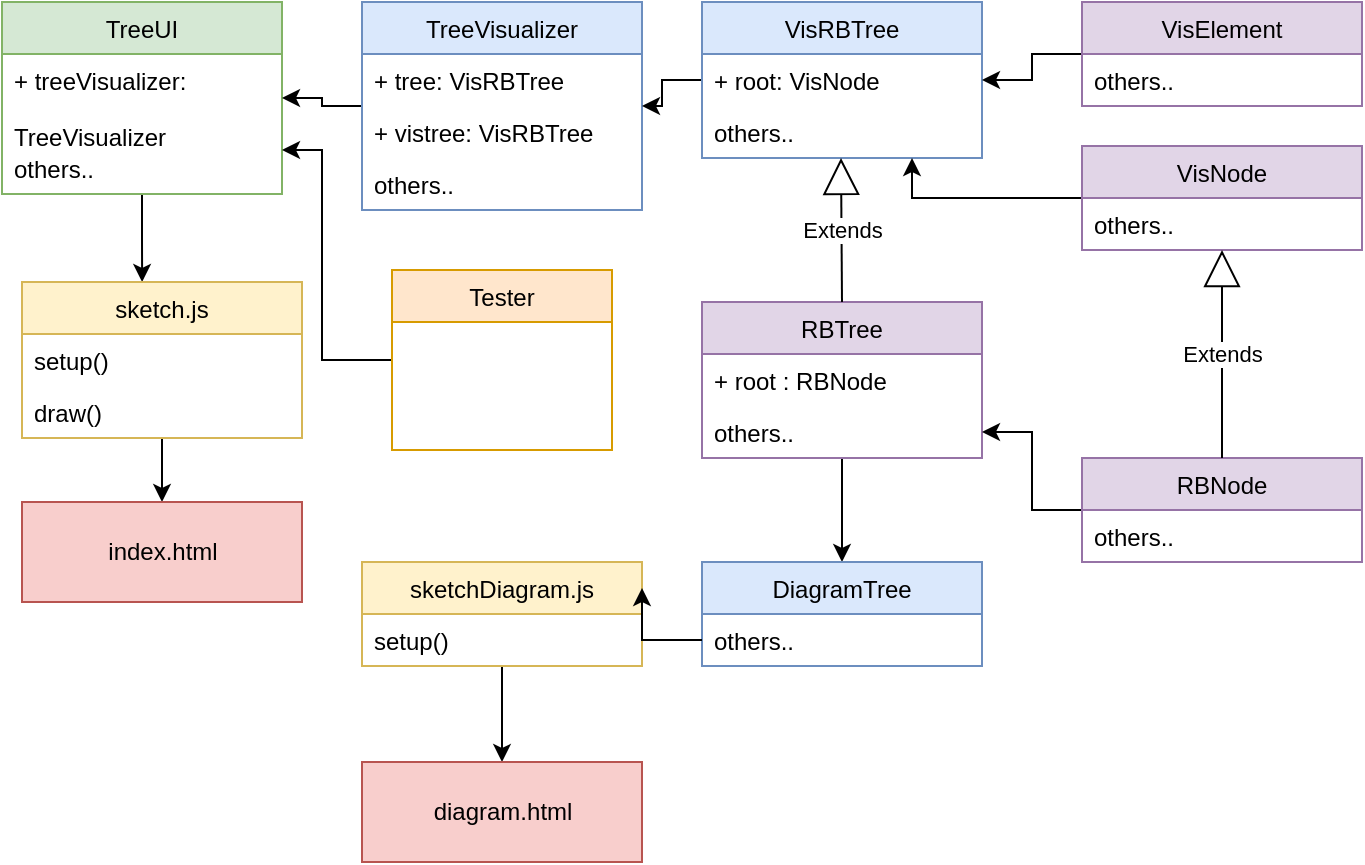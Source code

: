 <mxfile pages="3">
    <diagram id="DsQ5KAm2MF1nppkDPVw5" name="Classes">
        <mxGraphModel dx="1184" dy="899" grid="1" gridSize="10" guides="1" tooltips="1" connect="1" arrows="1" fold="1" page="1" pageScale="1" pageWidth="827" pageHeight="1169" math="0" shadow="0">
            <root>
                <mxCell id="0"/>
                <mxCell id="1" parent="0"/>
                <mxCell id="2lKy3ovgWCepzrDPhpKE-49" style="edgeStyle=orthogonalEdgeStyle;rounded=0;orthogonalLoop=1;jettySize=auto;html=1;entryX=0.429;entryY=0;entryDx=0;entryDy=0;entryPerimeter=0;startArrow=none;startFill=0;" parent="1" source="2lKy3ovgWCepzrDPhpKE-1" target="2lKy3ovgWCepzrDPhpKE-34" edge="1">
                    <mxGeometry relative="1" as="geometry"/>
                </mxCell>
                <mxCell id="2lKy3ovgWCepzrDPhpKE-1" value="TreeUI" style="swimlane;fontStyle=0;childLayout=stackLayout;horizontal=1;startSize=26;horizontalStack=0;resizeParent=1;resizeParentMax=0;resizeLast=0;collapsible=1;marginBottom=0;fillColor=#d5e8d4;strokeColor=#82b366;" parent="1" vertex="1">
                    <mxGeometry x="80" y="110" width="140" height="96" as="geometry"/>
                </mxCell>
                <mxCell id="2lKy3ovgWCepzrDPhpKE-7" value="+ treeVisualizer: &#10;&#10;TreeVisualizer" style="text;strokeColor=none;fillColor=none;align=left;verticalAlign=top;spacingLeft=4;spacingRight=4;overflow=hidden;rotatable=0;points=[[0,0.5],[1,0.5]];portConstraint=eastwest;" parent="2lKy3ovgWCepzrDPhpKE-1" vertex="1">
                    <mxGeometry y="26" width="140" height="44" as="geometry"/>
                </mxCell>
                <mxCell id="2lKy3ovgWCepzrDPhpKE-3" value="others.." style="text;strokeColor=none;fillColor=none;align=left;verticalAlign=top;spacingLeft=4;spacingRight=4;overflow=hidden;rotatable=0;points=[[0,0.5],[1,0.5]];portConstraint=eastwest;" parent="2lKy3ovgWCepzrDPhpKE-1" vertex="1">
                    <mxGeometry y="70" width="140" height="26" as="geometry"/>
                </mxCell>
                <mxCell id="2lKy3ovgWCepzrDPhpKE-39" style="edgeStyle=orthogonalEdgeStyle;rounded=0;orthogonalLoop=1;jettySize=auto;html=1;" parent="1" source="2lKy3ovgWCepzrDPhpKE-10" target="2lKy3ovgWCepzrDPhpKE-7" edge="1">
                    <mxGeometry relative="1" as="geometry"/>
                </mxCell>
                <mxCell id="2lKy3ovgWCepzrDPhpKE-10" value="TreeVisualizer" style="swimlane;fontStyle=0;childLayout=stackLayout;horizontal=1;startSize=26;horizontalStack=0;resizeParent=1;resizeParentMax=0;resizeLast=0;collapsible=1;marginBottom=0;fillColor=#dae8fc;strokeColor=#6c8ebf;" parent="1" vertex="1">
                    <mxGeometry x="260" y="110" width="140" height="104" as="geometry"/>
                </mxCell>
                <mxCell id="2lKy3ovgWCepzrDPhpKE-11" value="+ tree: VisRBTree" style="text;strokeColor=none;fillColor=none;align=left;verticalAlign=top;spacingLeft=4;spacingRight=4;overflow=hidden;rotatable=0;points=[[0,0.5],[1,0.5]];portConstraint=eastwest;" parent="2lKy3ovgWCepzrDPhpKE-10" vertex="1">
                    <mxGeometry y="26" width="140" height="26" as="geometry"/>
                </mxCell>
                <mxCell id="2lKy3ovgWCepzrDPhpKE-59" value="+ vistree: VisRBTree" style="text;strokeColor=none;fillColor=none;align=left;verticalAlign=top;spacingLeft=4;spacingRight=4;overflow=hidden;rotatable=0;points=[[0,0.5],[1,0.5]];portConstraint=eastwest;" parent="2lKy3ovgWCepzrDPhpKE-10" vertex="1">
                    <mxGeometry y="52" width="140" height="26" as="geometry"/>
                </mxCell>
                <mxCell id="2lKy3ovgWCepzrDPhpKE-12" value="others.." style="text;strokeColor=none;fillColor=none;align=left;verticalAlign=top;spacingLeft=4;spacingRight=4;overflow=hidden;rotatable=0;points=[[0,0.5],[1,0.5]];portConstraint=eastwest;" parent="2lKy3ovgWCepzrDPhpKE-10" vertex="1">
                    <mxGeometry y="78" width="140" height="26" as="geometry"/>
                </mxCell>
                <mxCell id="2lKy3ovgWCepzrDPhpKE-40" style="edgeStyle=orthogonalEdgeStyle;rounded=0;orthogonalLoop=1;jettySize=auto;html=1;entryX=1;entryY=0.5;entryDx=0;entryDy=0;" parent="1" source="2lKy3ovgWCepzrDPhpKE-13" target="2lKy3ovgWCepzrDPhpKE-10" edge="1">
                    <mxGeometry relative="1" as="geometry"/>
                </mxCell>
                <mxCell id="2lKy3ovgWCepzrDPhpKE-13" value="VisRBTree" style="swimlane;fontStyle=0;childLayout=stackLayout;horizontal=1;startSize=26;horizontalStack=0;resizeParent=1;resizeParentMax=0;resizeLast=0;collapsible=1;marginBottom=0;fillColor=#dae8fc;strokeColor=#6c8ebf;" parent="1" vertex="1">
                    <mxGeometry x="430" y="110" width="140" height="78" as="geometry"/>
                </mxCell>
                <mxCell id="2lKy3ovgWCepzrDPhpKE-14" value="+ root: VisNode" style="text;strokeColor=none;fillColor=none;align=left;verticalAlign=top;spacingLeft=4;spacingRight=4;overflow=hidden;rotatable=0;points=[[0,0.5],[1,0.5]];portConstraint=eastwest;" parent="2lKy3ovgWCepzrDPhpKE-13" vertex="1">
                    <mxGeometry y="26" width="140" height="26" as="geometry"/>
                </mxCell>
                <mxCell id="2lKy3ovgWCepzrDPhpKE-15" value="others.." style="text;strokeColor=none;fillColor=none;align=left;verticalAlign=top;spacingLeft=4;spacingRight=4;overflow=hidden;rotatable=0;points=[[0,0.5],[1,0.5]];portConstraint=eastwest;" parent="2lKy3ovgWCepzrDPhpKE-13" vertex="1">
                    <mxGeometry y="52" width="140" height="26" as="geometry"/>
                </mxCell>
                <mxCell id="2lKy3ovgWCepzrDPhpKE-43" style="edgeStyle=orthogonalEdgeStyle;rounded=0;orthogonalLoop=1;jettySize=auto;html=1;entryX=0.75;entryY=1;entryDx=0;entryDy=0;startArrow=none;startFill=0;" parent="1" source="2lKy3ovgWCepzrDPhpKE-16" target="2lKy3ovgWCepzrDPhpKE-13" edge="1">
                    <mxGeometry relative="1" as="geometry"/>
                </mxCell>
                <mxCell id="2lKy3ovgWCepzrDPhpKE-16" value="VisNode" style="swimlane;fontStyle=0;childLayout=stackLayout;horizontal=1;startSize=26;fillColor=#e1d5e7;horizontalStack=0;resizeParent=1;resizeParentMax=0;resizeLast=0;collapsible=1;marginBottom=0;strokeColor=#9673a6;" parent="1" vertex="1">
                    <mxGeometry x="620" y="182" width="140" height="52" as="geometry"/>
                </mxCell>
                <mxCell id="2lKy3ovgWCepzrDPhpKE-18" value="others.." style="text;strokeColor=none;fillColor=none;align=left;verticalAlign=top;spacingLeft=4;spacingRight=4;overflow=hidden;rotatable=0;points=[[0,0.5],[1,0.5]];portConstraint=eastwest;" parent="2lKy3ovgWCepzrDPhpKE-16" vertex="1">
                    <mxGeometry y="26" width="140" height="26" as="geometry"/>
                </mxCell>
                <mxCell id="2lKy3ovgWCepzrDPhpKE-46" style="edgeStyle=orthogonalEdgeStyle;rounded=0;orthogonalLoop=1;jettySize=auto;html=1;entryX=0.5;entryY=0;entryDx=0;entryDy=0;startArrow=none;startFill=0;" parent="1" source="2lKy3ovgWCepzrDPhpKE-19" target="2lKy3ovgWCepzrDPhpKE-25" edge="1">
                    <mxGeometry relative="1" as="geometry"/>
                </mxCell>
                <mxCell id="2lKy3ovgWCepzrDPhpKE-19" value="RBTree" style="swimlane;fontStyle=0;childLayout=stackLayout;horizontal=1;startSize=26;fillColor=#e1d5e7;horizontalStack=0;resizeParent=1;resizeParentMax=0;resizeLast=0;collapsible=1;marginBottom=0;strokeColor=#9673a6;" parent="1" vertex="1">
                    <mxGeometry x="430" y="260" width="140" height="78" as="geometry"/>
                </mxCell>
                <mxCell id="2lKy3ovgWCepzrDPhpKE-20" value="+ root : RBNode" style="text;strokeColor=none;fillColor=none;align=left;verticalAlign=top;spacingLeft=4;spacingRight=4;overflow=hidden;rotatable=0;points=[[0,0.5],[1,0.5]];portConstraint=eastwest;" parent="2lKy3ovgWCepzrDPhpKE-19" vertex="1">
                    <mxGeometry y="26" width="140" height="26" as="geometry"/>
                </mxCell>
                <mxCell id="2lKy3ovgWCepzrDPhpKE-21" value="others.." style="text;strokeColor=none;fillColor=none;align=left;verticalAlign=top;spacingLeft=4;spacingRight=4;overflow=hidden;rotatable=0;points=[[0,0.5],[1,0.5]];portConstraint=eastwest;" parent="2lKy3ovgWCepzrDPhpKE-19" vertex="1">
                    <mxGeometry y="52" width="140" height="26" as="geometry"/>
                </mxCell>
                <mxCell id="2lKy3ovgWCepzrDPhpKE-45" style="edgeStyle=orthogonalEdgeStyle;rounded=0;orthogonalLoop=1;jettySize=auto;html=1;entryX=1;entryY=0.5;entryDx=0;entryDy=0;startArrow=none;startFill=0;" parent="1" source="2lKy3ovgWCepzrDPhpKE-22" target="2lKy3ovgWCepzrDPhpKE-21" edge="1">
                    <mxGeometry relative="1" as="geometry"/>
                </mxCell>
                <mxCell id="2lKy3ovgWCepzrDPhpKE-22" value="RBNode" style="swimlane;fontStyle=0;childLayout=stackLayout;horizontal=1;startSize=26;fillColor=#e1d5e7;horizontalStack=0;resizeParent=1;resizeParentMax=0;resizeLast=0;collapsible=1;marginBottom=0;strokeColor=#9673a6;" parent="1" vertex="1">
                    <mxGeometry x="620" y="338" width="140" height="52" as="geometry"/>
                </mxCell>
                <mxCell id="2lKy3ovgWCepzrDPhpKE-24" value="others.." style="text;strokeColor=none;fillColor=none;align=left;verticalAlign=top;spacingLeft=4;spacingRight=4;overflow=hidden;rotatable=0;points=[[0,0.5],[1,0.5]];portConstraint=eastwest;" parent="2lKy3ovgWCepzrDPhpKE-22" vertex="1">
                    <mxGeometry y="26" width="140" height="26" as="geometry"/>
                </mxCell>
                <mxCell id="2lKy3ovgWCepzrDPhpKE-25" value="DiagramTree" style="swimlane;fontStyle=0;childLayout=stackLayout;horizontal=1;startSize=26;fillColor=#dae8fc;horizontalStack=0;resizeParent=1;resizeParentMax=0;resizeLast=0;collapsible=1;marginBottom=0;strokeColor=#6c8ebf;" parent="1" vertex="1">
                    <mxGeometry x="430" y="390" width="140" height="52" as="geometry"/>
                </mxCell>
                <mxCell id="2lKy3ovgWCepzrDPhpKE-27" value="others.." style="text;strokeColor=none;fillColor=none;align=left;verticalAlign=top;spacingLeft=4;spacingRight=4;overflow=hidden;rotatable=0;points=[[0,0.5],[1,0.5]];portConstraint=eastwest;" parent="2lKy3ovgWCepzrDPhpKE-25" vertex="1">
                    <mxGeometry y="26" width="140" height="26" as="geometry"/>
                </mxCell>
                <mxCell id="2lKy3ovgWCepzrDPhpKE-42" style="edgeStyle=orthogonalEdgeStyle;rounded=0;orthogonalLoop=1;jettySize=auto;html=1;entryX=1;entryY=0.5;entryDx=0;entryDy=0;startArrow=none;startFill=0;" parent="1" source="2lKy3ovgWCepzrDPhpKE-28" target="2lKy3ovgWCepzrDPhpKE-14" edge="1">
                    <mxGeometry relative="1" as="geometry"/>
                </mxCell>
                <mxCell id="2lKy3ovgWCepzrDPhpKE-28" value="VisElement" style="swimlane;fontStyle=0;childLayout=stackLayout;horizontal=1;startSize=26;fillColor=#e1d5e7;horizontalStack=0;resizeParent=1;resizeParentMax=0;resizeLast=0;collapsible=1;marginBottom=0;strokeColor=#9673a6;" parent="1" vertex="1">
                    <mxGeometry x="620" y="110" width="140" height="52" as="geometry"/>
                </mxCell>
                <mxCell id="2lKy3ovgWCepzrDPhpKE-30" value="others.." style="text;strokeColor=none;fillColor=none;align=left;verticalAlign=top;spacingLeft=4;spacingRight=4;overflow=hidden;rotatable=0;points=[[0,0.5],[1,0.5]];portConstraint=eastwest;" parent="2lKy3ovgWCepzrDPhpKE-28" vertex="1">
                    <mxGeometry y="26" width="140" height="26" as="geometry"/>
                </mxCell>
                <mxCell id="2lKy3ovgWCepzrDPhpKE-57" style="edgeStyle=orthogonalEdgeStyle;rounded=0;orthogonalLoop=1;jettySize=auto;html=1;entryX=0.5;entryY=0;entryDx=0;entryDy=0;startArrow=none;startFill=0;" parent="1" source="2lKy3ovgWCepzrDPhpKE-31" target="2lKy3ovgWCepzrDPhpKE-38" edge="1">
                    <mxGeometry relative="1" as="geometry"/>
                </mxCell>
                <mxCell id="2lKy3ovgWCepzrDPhpKE-31" value="sketchDiagram.js" style="swimlane;fontStyle=0;childLayout=stackLayout;horizontal=1;startSize=26;fillColor=#fff2cc;horizontalStack=0;resizeParent=1;resizeParentMax=0;resizeLast=0;collapsible=1;marginBottom=0;strokeColor=#d6b656;" parent="1" vertex="1">
                    <mxGeometry x="260" y="390" width="140" height="52" as="geometry"/>
                </mxCell>
                <mxCell id="2lKy3ovgWCepzrDPhpKE-32" value="setup()" style="text;strokeColor=none;fillColor=none;align=left;verticalAlign=top;spacingLeft=4;spacingRight=4;overflow=hidden;rotatable=0;points=[[0,0.5],[1,0.5]];portConstraint=eastwest;" parent="2lKy3ovgWCepzrDPhpKE-31" vertex="1">
                    <mxGeometry y="26" width="140" height="26" as="geometry"/>
                </mxCell>
                <mxCell id="2lKy3ovgWCepzrDPhpKE-56" style="edgeStyle=orthogonalEdgeStyle;rounded=0;orthogonalLoop=1;jettySize=auto;html=1;entryX=0.5;entryY=0;entryDx=0;entryDy=0;startArrow=none;startFill=0;" parent="1" source="2lKy3ovgWCepzrDPhpKE-34" target="2lKy3ovgWCepzrDPhpKE-37" edge="1">
                    <mxGeometry relative="1" as="geometry"/>
                </mxCell>
                <mxCell id="2lKy3ovgWCepzrDPhpKE-34" value="sketch.js" style="swimlane;fontStyle=0;childLayout=stackLayout;horizontal=1;startSize=26;horizontalStack=0;resizeParent=1;resizeParentMax=0;resizeLast=0;collapsible=1;marginBottom=0;fillColor=#fff2cc;strokeColor=#d6b656;" parent="1" vertex="1">
                    <mxGeometry x="90" y="250" width="140" height="78" as="geometry"/>
                </mxCell>
                <mxCell id="2lKy3ovgWCepzrDPhpKE-35" value="setup()" style="text;strokeColor=none;fillColor=none;align=left;verticalAlign=top;spacingLeft=4;spacingRight=4;overflow=hidden;rotatable=0;points=[[0,0.5],[1,0.5]];portConstraint=eastwest;" parent="2lKy3ovgWCepzrDPhpKE-34" vertex="1">
                    <mxGeometry y="26" width="140" height="26" as="geometry"/>
                </mxCell>
                <mxCell id="2lKy3ovgWCepzrDPhpKE-36" value="draw()" style="text;strokeColor=none;fillColor=none;align=left;verticalAlign=top;spacingLeft=4;spacingRight=4;overflow=hidden;rotatable=0;points=[[0,0.5],[1,0.5]];portConstraint=eastwest;" parent="2lKy3ovgWCepzrDPhpKE-34" vertex="1">
                    <mxGeometry y="52" width="140" height="26" as="geometry"/>
                </mxCell>
                <mxCell id="2lKy3ovgWCepzrDPhpKE-37" value="index.html" style="html=1;fillColor=#f8cecc;strokeColor=#b85450;" parent="1" vertex="1">
                    <mxGeometry x="90" y="360" width="140" height="50" as="geometry"/>
                </mxCell>
                <mxCell id="2lKy3ovgWCepzrDPhpKE-38" value="diagram.html" style="html=1;fillColor=#f8cecc;strokeColor=#b85450;" parent="1" vertex="1">
                    <mxGeometry x="260" y="490" width="140" height="50" as="geometry"/>
                </mxCell>
                <mxCell id="2lKy3ovgWCepzrDPhpKE-47" style="edgeStyle=orthogonalEdgeStyle;rounded=0;orthogonalLoop=1;jettySize=auto;html=1;entryX=1;entryY=0.25;entryDx=0;entryDy=0;startArrow=none;startFill=0;" parent="1" target="2lKy3ovgWCepzrDPhpKE-31" edge="1">
                    <mxGeometry relative="1" as="geometry">
                        <mxPoint x="430" y="429" as="sourcePoint"/>
                    </mxGeometry>
                </mxCell>
                <mxCell id="2lKy3ovgWCepzrDPhpKE-55" style="edgeStyle=orthogonalEdgeStyle;rounded=0;orthogonalLoop=1;jettySize=auto;html=1;startArrow=none;startFill=0;" parent="1" source="2lKy3ovgWCepzrDPhpKE-51" edge="1">
                    <mxGeometry relative="1" as="geometry">
                        <mxPoint x="220" y="184" as="targetPoint"/>
                        <Array as="points">
                            <mxPoint x="240" y="289"/>
                            <mxPoint x="240" y="184"/>
                        </Array>
                    </mxGeometry>
                </mxCell>
                <mxCell id="2lKy3ovgWCepzrDPhpKE-51" value="Tester" style="swimlane;fontStyle=0;childLayout=stackLayout;horizontal=1;startSize=26;fillColor=#ffe6cc;horizontalStack=0;resizeParent=1;resizeParentMax=0;resizeLast=0;collapsible=1;marginBottom=0;strokeColor=#d79b00;" parent="1" vertex="1">
                    <mxGeometry x="275" y="244" width="110" height="90" as="geometry"/>
                </mxCell>
                <mxCell id="2lKy3ovgWCepzrDPhpKE-60" value="Extends" style="endArrow=block;endSize=16;endFill=0;html=1;exitX=0.5;exitY=0;exitDx=0;exitDy=0;" parent="1" source="2lKy3ovgWCepzrDPhpKE-22" target="2lKy3ovgWCepzrDPhpKE-18" edge="1">
                    <mxGeometry width="160" relative="1" as="geometry">
                        <mxPoint x="686" y="330" as="sourcePoint"/>
                        <mxPoint x="770" y="460" as="targetPoint"/>
                    </mxGeometry>
                </mxCell>
                <mxCell id="2lKy3ovgWCepzrDPhpKE-61" value="Extends" style="endArrow=block;endSize=16;endFill=0;html=1;exitX=0.5;exitY=0;exitDx=0;exitDy=0;" parent="1" source="2lKy3ovgWCepzrDPhpKE-19" edge="1">
                    <mxGeometry width="160" relative="1" as="geometry">
                        <mxPoint x="510" y="240" as="sourcePoint"/>
                        <mxPoint x="499.5" y="188" as="targetPoint"/>
                    </mxGeometry>
                </mxCell>
            </root>
        </mxGraphModel>
    </diagram>
    <diagram id="yoxmQNc31B8IjG1Vzm6w" name="TreeUI">
        <mxGraphModel dx="1184" dy="899" grid="1" gridSize="10" guides="1" tooltips="1" connect="1" arrows="1" fold="1" page="1" pageScale="1" pageWidth="827" pageHeight="1169" math="0" shadow="0">
            <root>
                <mxCell id="TbfwDYRiM8tiLfm1jWs0-0"/>
                <mxCell id="TbfwDYRiM8tiLfm1jWs0-1" parent="TbfwDYRiM8tiLfm1jWs0-0"/>
                <mxCell id="bVStRmrNvj9JRqsWgGxi-0" value="TreeUI" style="swimlane;fontStyle=1;align=center;verticalAlign=top;childLayout=stackLayout;horizontal=1;startSize=26;horizontalStack=0;resizeParent=1;resizeParentMax=0;resizeLast=0;collapsible=1;marginBottom=0;" parent="TbfwDYRiM8tiLfm1jWs0-1" vertex="1">
                    <mxGeometry x="40" y="40" width="440" height="1074" as="geometry"/>
                </mxCell>
                <mxCell id="bVStRmrNvj9JRqsWgGxi-1" value="+ maxSlider: Number  " style="text;strokeColor=none;fillColor=none;align=left;verticalAlign=top;spacingLeft=4;spacingRight=4;overflow=hidden;rotatable=0;points=[[0,0.5],[1,0.5]];portConstraint=eastwest;" parent="bVStRmrNvj9JRqsWgGxi-0" vertex="1">
                    <mxGeometry y="26" width="440" height="26" as="geometry"/>
                </mxCell>
                <mxCell id="bVStRmrNvj9JRqsWgGxi-37" value="+ sliderValue: Number  " style="text;strokeColor=none;fillColor=none;align=left;verticalAlign=top;spacingLeft=4;spacingRight=4;overflow=hidden;rotatable=0;points=[[0,0.5],[1,0.5]];portConstraint=eastwest;" parent="bVStRmrNvj9JRqsWgGxi-0" vertex="1">
                    <mxGeometry y="52" width="440" height="26" as="geometry"/>
                </mxCell>
                <mxCell id="bVStRmrNvj9JRqsWgGxi-39" value="+ sizex: Number  " style="text;strokeColor=none;fillColor=none;align=left;verticalAlign=top;spacingLeft=4;spacingRight=4;overflow=hidden;rotatable=0;points=[[0,0.5],[1,0.5]];portConstraint=eastwest;" parent="bVStRmrNvj9JRqsWgGxi-0" vertex="1">
                    <mxGeometry y="78" width="440" height="26" as="geometry"/>
                </mxCell>
                <mxCell id="bVStRmrNvj9JRqsWgGxi-40" value="+ sizey: Number  " style="text;strokeColor=none;fillColor=none;align=left;verticalAlign=top;spacingLeft=4;spacingRight=4;overflow=hidden;rotatable=0;points=[[0,0.5],[1,0.5]];portConstraint=eastwest;" parent="bVStRmrNvj9JRqsWgGxi-0" vertex="1">
                    <mxGeometry y="104" width="440" height="26" as="geometry"/>
                </mxCell>
                <mxCell id="bVStRmrNvj9JRqsWgGxi-41" value="+ divVertical: Object" style="text;strokeColor=none;fillColor=none;align=left;verticalAlign=top;spacingLeft=4;spacingRight=4;overflow=hidden;rotatable=0;points=[[0,0.5],[1,0.5]];portConstraint=eastwest;" parent="bVStRmrNvj9JRqsWgGxi-0" vertex="1">
                    <mxGeometry y="130" width="440" height="26" as="geometry"/>
                </mxCell>
                <mxCell id="bVStRmrNvj9JRqsWgGxi-42" value="+ divHorizontal1: Object" style="text;strokeColor=none;fillColor=none;align=left;verticalAlign=top;spacingLeft=4;spacingRight=4;overflow=hidden;rotatable=0;points=[[0,0.5],[1,0.5]];portConstraint=eastwest;" parent="bVStRmrNvj9JRqsWgGxi-0" vertex="1">
                    <mxGeometry y="156" width="440" height="26" as="geometry"/>
                </mxCell>
                <mxCell id="bVStRmrNvj9JRqsWgGxi-45" value="+ divHorizontal2: Object" style="text;strokeColor=none;fillColor=none;align=left;verticalAlign=top;spacingLeft=4;spacingRight=4;overflow=hidden;rotatable=0;points=[[0,0.5],[1,0.5]];portConstraint=eastwest;" parent="bVStRmrNvj9JRqsWgGxi-0" vertex="1">
                    <mxGeometry y="182" width="440" height="26" as="geometry"/>
                </mxCell>
                <mxCell id="bVStRmrNvj9JRqsWgGxi-44" value="+ input: Object" style="text;strokeColor=none;fillColor=none;align=left;verticalAlign=top;spacingLeft=4;spacingRight=4;overflow=hidden;rotatable=0;points=[[0,0.5],[1,0.5]];portConstraint=eastwest;" parent="bVStRmrNvj9JRqsWgGxi-0" vertex="1">
                    <mxGeometry y="208" width="440" height="26" as="geometry"/>
                </mxCell>
                <mxCell id="bVStRmrNvj9JRqsWgGxi-43" value="+ randomInput: Object" style="text;strokeColor=none;fillColor=none;align=left;verticalAlign=top;spacingLeft=4;spacingRight=4;overflow=hidden;rotatable=0;points=[[0,0.5],[1,0.5]];portConstraint=eastwest;" parent="bVStRmrNvj9JRqsWgGxi-0" vertex="1">
                    <mxGeometry y="234" width="440" height="26" as="geometry"/>
                </mxCell>
                <mxCell id="bVStRmrNvj9JRqsWgGxi-38" value="+ buttonAdd: Object  " style="text;strokeColor=none;fillColor=none;align=left;verticalAlign=top;spacingLeft=4;spacingRight=4;overflow=hidden;rotatable=0;points=[[0,0.5],[1,0.5]];portConstraint=eastwest;" parent="bVStRmrNvj9JRqsWgGxi-0" vertex="1">
                    <mxGeometry y="260" width="440" height="26" as="geometry"/>
                </mxCell>
                <mxCell id="bVStRmrNvj9JRqsWgGxi-47" value="+ buttonDel: Object" style="text;strokeColor=none;fillColor=none;align=left;verticalAlign=top;spacingLeft=4;spacingRight=4;overflow=hidden;rotatable=0;points=[[0,0.5],[1,0.5]];portConstraint=eastwest;" parent="bVStRmrNvj9JRqsWgGxi-0" vertex="1">
                    <mxGeometry y="286" width="440" height="26" as="geometry"/>
                </mxCell>
                <mxCell id="bVStRmrNvj9JRqsWgGxi-50" value="+ buttonFind: Object" style="text;strokeColor=none;fillColor=none;align=left;verticalAlign=top;spacingLeft=4;spacingRight=4;overflow=hidden;rotatable=0;points=[[0,0.5],[1,0.5]];portConstraint=eastwest;" parent="bVStRmrNvj9JRqsWgGxi-0" vertex="1">
                    <mxGeometry y="312" width="440" height="26" as="geometry"/>
                </mxCell>
                <mxCell id="bVStRmrNvj9JRqsWgGxi-49" value="+ buttonNext: Object" style="text;strokeColor=none;fillColor=none;align=left;verticalAlign=top;spacingLeft=4;spacingRight=4;overflow=hidden;rotatable=0;points=[[0,0.5],[1,0.5]];portConstraint=eastwest;" parent="bVStRmrNvj9JRqsWgGxi-0" vertex="1">
                    <mxGeometry y="338" width="440" height="26" as="geometry"/>
                </mxCell>
                <mxCell id="bVStRmrNvj9JRqsWgGxi-51" value="+ buttonPre: Object" style="text;strokeColor=none;fillColor=none;align=left;verticalAlign=top;spacingLeft=4;spacingRight=4;overflow=hidden;rotatable=0;points=[[0,0.5],[1,0.5]];portConstraint=eastwest;" parent="bVStRmrNvj9JRqsWgGxi-0" vertex="1">
                    <mxGeometry y="364" width="440" height="26" as="geometry"/>
                </mxCell>
                <mxCell id="bVStRmrNvj9JRqsWgGxi-56" value="+ buttonInOrder: Object" style="text;strokeColor=none;fillColor=none;align=left;verticalAlign=top;spacingLeft=4;spacingRight=4;overflow=hidden;rotatable=0;points=[[0,0.5],[1,0.5]];portConstraint=eastwest;" parent="bVStRmrNvj9JRqsWgGxi-0" vertex="1">
                    <mxGeometry y="390" width="440" height="26" as="geometry"/>
                </mxCell>
                <mxCell id="bVStRmrNvj9JRqsWgGxi-60" value="+ buttonPreOrder: Object" style="text;strokeColor=none;fillColor=none;align=left;verticalAlign=top;spacingLeft=4;spacingRight=4;overflow=hidden;rotatable=0;points=[[0,0.5],[1,0.5]];portConstraint=eastwest;" parent="bVStRmrNvj9JRqsWgGxi-0" vertex="1">
                    <mxGeometry y="416" width="440" height="26" as="geometry"/>
                </mxCell>
                <mxCell id="bVStRmrNvj9JRqsWgGxi-59" value="+ buttonPostOrder: Object" style="text;strokeColor=none;fillColor=none;align=left;verticalAlign=top;spacingLeft=4;spacingRight=4;overflow=hidden;rotatable=0;points=[[0,0.5],[1,0.5]];portConstraint=eastwest;" parent="bVStRmrNvj9JRqsWgGxi-0" vertex="1">
                    <mxGeometry y="442" width="440" height="26" as="geometry"/>
                </mxCell>
                <mxCell id="bVStRmrNvj9JRqsWgGxi-58" value="+ buttonDiagrams: Object" style="text;strokeColor=none;fillColor=none;align=left;verticalAlign=top;spacingLeft=4;spacingRight=4;overflow=hidden;rotatable=0;points=[[0,0.5],[1,0.5]];portConstraint=eastwest;" parent="bVStRmrNvj9JRqsWgGxi-0" vertex="1">
                    <mxGeometry y="468" width="440" height="26" as="geometry"/>
                </mxCell>
                <mxCell id="bVStRmrNvj9JRqsWgGxi-57" value="+ help: Object" style="text;strokeColor=none;fillColor=none;align=left;verticalAlign=top;spacingLeft=4;spacingRight=4;overflow=hidden;rotatable=0;points=[[0,0.5],[1,0.5]];portConstraint=eastwest;" parent="bVStRmrNvj9JRqsWgGxi-0" vertex="1">
                    <mxGeometry y="494" width="440" height="26" as="geometry"/>
                </mxCell>
                <mxCell id="bVStRmrNvj9JRqsWgGxi-52" value="+ buttonForward: Object" style="text;strokeColor=none;fillColor=none;align=left;verticalAlign=top;spacingLeft=4;spacingRight=4;overflow=hidden;rotatable=0;points=[[0,0.5],[1,0.5]];portConstraint=eastwest;" parent="bVStRmrNvj9JRqsWgGxi-0" vertex="1">
                    <mxGeometry y="520" width="440" height="26" as="geometry"/>
                </mxCell>
                <mxCell id="bVStRmrNvj9JRqsWgGxi-53" value="+ buttonForwardSkip: Object" style="text;strokeColor=none;fillColor=none;align=left;verticalAlign=top;spacingLeft=4;spacingRight=4;overflow=hidden;rotatable=0;points=[[0,0.5],[1,0.5]];portConstraint=eastwest;" parent="bVStRmrNvj9JRqsWgGxi-0" vertex="1">
                    <mxGeometry y="546" width="440" height="26" as="geometry"/>
                </mxCell>
                <mxCell id="bVStRmrNvj9JRqsWgGxi-55" value="+ buttonBackward: Object" style="text;strokeColor=none;fillColor=none;align=left;verticalAlign=top;spacingLeft=4;spacingRight=4;overflow=hidden;rotatable=0;points=[[0,0.5],[1,0.5]];portConstraint=eastwest;" parent="bVStRmrNvj9JRqsWgGxi-0" vertex="1">
                    <mxGeometry y="572" width="440" height="26" as="geometry"/>
                </mxCell>
                <mxCell id="bVStRmrNvj9JRqsWgGxi-54" value="+ buttonBackwardSkip: Object" style="text;strokeColor=none;fillColor=none;align=left;verticalAlign=top;spacingLeft=4;spacingRight=4;overflow=hidden;rotatable=0;points=[[0,0.5],[1,0.5]];portConstraint=eastwest;" parent="bVStRmrNvj9JRqsWgGxi-0" vertex="1">
                    <mxGeometry y="598" width="440" height="26" as="geometry"/>
                </mxCell>
                <mxCell id="bVStRmrNvj9JRqsWgGxi-48" value="+ randomButton: Object" style="text;strokeColor=none;fillColor=none;align=left;verticalAlign=top;spacingLeft=4;spacingRight=4;overflow=hidden;rotatable=0;points=[[0,0.5],[1,0.5]];portConstraint=eastwest;" parent="bVStRmrNvj9JRqsWgGxi-0" vertex="1">
                    <mxGeometry y="624" width="440" height="26" as="geometry"/>
                </mxCell>
                <mxCell id="bVStRmrNvj9JRqsWgGxi-46" value="+ slider: Object" style="text;strokeColor=none;fillColor=none;align=left;verticalAlign=top;spacingLeft=4;spacingRight=4;overflow=hidden;rotatable=0;points=[[0,0.5],[1,0.5]];portConstraint=eastwest;" parent="bVStRmrNvj9JRqsWgGxi-0" vertex="1">
                    <mxGeometry y="650" width="440" height="26" as="geometry"/>
                </mxCell>
                <mxCell id="bVStRmrNvj9JRqsWgGxi-61" value="+ clearTreeButton: Object" style="text;strokeColor=none;fillColor=none;align=left;verticalAlign=top;spacingLeft=4;spacingRight=4;overflow=hidden;rotatable=0;points=[[0,0.5],[1,0.5]];portConstraint=eastwest;" parent="bVStRmrNvj9JRqsWgGxi-0" vertex="1">
                    <mxGeometry y="676" width="440" height="26" as="geometry"/>
                </mxCell>
                <mxCell id="bVStRmrNvj9JRqsWgGxi-62" value="+ buttonPause: Object  " style="text;strokeColor=none;fillColor=none;align=left;verticalAlign=top;spacingLeft=4;spacingRight=4;overflow=hidden;rotatable=0;points=[[0,0.5],[1,0.5]];portConstraint=eastwest;" parent="bVStRmrNvj9JRqsWgGxi-0" vertex="1">
                    <mxGeometry y="702" width="440" height="26" as="geometry"/>
                </mxCell>
                <mxCell id="bVStRmrNvj9JRqsWgGxi-65" value="+ textDiv: Object" style="text;strokeColor=none;fillColor=none;align=left;verticalAlign=top;spacingLeft=4;spacingRight=4;overflow=hidden;rotatable=0;points=[[0,0.5],[1,0.5]];portConstraint=eastwest;" parent="bVStRmrNvj9JRqsWgGxi-0" vertex="1">
                    <mxGeometry y="728" width="440" height="26" as="geometry"/>
                </mxCell>
                <mxCell id="bVStRmrNvj9JRqsWgGxi-66" value="+ helpDivElement: Object" style="text;strokeColor=none;fillColor=none;align=left;verticalAlign=top;spacingLeft=4;spacingRight=4;overflow=hidden;rotatable=0;points=[[0,0.5],[1,0.5]];portConstraint=eastwest;" parent="bVStRmrNvj9JRqsWgGxi-0" vertex="1">
                    <mxGeometry y="754" width="440" height="26" as="geometry"/>
                </mxCell>
                <mxCell id="bVStRmrNvj9JRqsWgGxi-63" value="+ visualizer: TreeVizualizer" style="text;strokeColor=none;fillColor=none;align=left;verticalAlign=top;spacingLeft=4;spacingRight=4;overflow=hidden;rotatable=0;points=[[0,0.5],[1,0.5]];portConstraint=eastwest;" parent="bVStRmrNvj9JRqsWgGxi-0" vertex="1">
                    <mxGeometry y="780" width="440" height="26" as="geometry"/>
                </mxCell>
                <mxCell id="bVStRmrNvj9JRqsWgGxi-64" value="+ tester: Tester" style="text;strokeColor=none;fillColor=none;align=left;verticalAlign=top;spacingLeft=4;spacingRight=4;overflow=hidden;rotatable=0;points=[[0,0.5],[1,0.5]];portConstraint=eastwest;" parent="bVStRmrNvj9JRqsWgGxi-0" vertex="1">
                    <mxGeometry y="806" width="440" height="26" as="geometry"/>
                </mxCell>
                <mxCell id="Y8NgTNFmOSrBJkoI4l23-0" value="+ canvas: Object" style="text;strokeColor=none;fillColor=none;align=left;verticalAlign=top;spacingLeft=4;spacingRight=4;overflow=hidden;rotatable=0;points=[[0,0.5],[1,0.5]];portConstraint=eastwest;" parent="bVStRmrNvj9JRqsWgGxi-0" vertex="1">
                    <mxGeometry y="832" width="440" height="26" as="geometry"/>
                </mxCell>
                <mxCell id="bVStRmrNvj9JRqsWgGxi-15" value="" style="line;strokeWidth=1;fillColor=none;align=left;verticalAlign=middle;spacingTop=-1;spacingLeft=3;spacingRight=3;rotatable=0;labelPosition=right;points=[];portConstraint=eastwest;" parent="bVStRmrNvj9JRqsWgGxi-0" vertex="1">
                    <mxGeometry y="858" width="440" height="8" as="geometry"/>
                </mxCell>
                <object label="+ constructor() : void" id="bVStRmrNvj9JRqsWgGxi-16">
                    <mxCell style="text;strokeColor=none;fillColor=none;align=left;verticalAlign=top;spacingLeft=4;spacingRight=4;overflow=hidden;rotatable=0;points=[[0,0.5],[1,0.5]];portConstraint=eastwest;" parent="bVStRmrNvj9JRqsWgGxi-0" vertex="1">
                        <mxGeometry y="866" width="440" height="26" as="geometry"/>
                    </mxCell>
                </object>
                <object label=" drawTree(): void" id="bVStRmrNvj9JRqsWgGxi-17">
                    <mxCell style="text;strokeColor=none;fillColor=none;align=left;verticalAlign=top;spacingLeft=4;spacingRight=4;overflow=hidden;rotatable=0;points=[[0,0.5],[1,0.5]];portConstraint=eastwest;" parent="bVStRmrNvj9JRqsWgGxi-0" vertex="1">
                        <mxGeometry y="892" width="440" height="26" as="geometry"/>
                    </mxCell>
                </object>
                <mxCell id="bVStRmrNvj9JRqsWgGxi-18" value="+ LockOperations(canClick: Boolean): void" style="text;strokeColor=none;fillColor=none;align=left;verticalAlign=top;spacingLeft=4;spacingRight=4;overflow=hidden;rotatable=0;points=[[0,0.5],[1,0.5]];portConstraint=eastwest;" parent="bVStRmrNvj9JRqsWgGxi-0" vertex="1">
                    <mxGeometry y="918" width="440" height="26" as="geometry"/>
                </mxCell>
                <mxCell id="bVStRmrNvj9JRqsWgGxi-19" value="+ LockSteps(canClick : Boolean)  : void" style="text;strokeColor=none;fillColor=none;align=left;verticalAlign=top;spacingLeft=4;spacingRight=4;overflow=hidden;rotatable=0;points=[[0,0.5],[1,0.5]];portConstraint=eastwest;" parent="bVStRmrNvj9JRqsWgGxi-0" vertex="1">
                    <mxGeometry y="944" width="440" height="26" as="geometry"/>
                </mxCell>
                <mxCell id="bVStRmrNvj9JRqsWgGxi-20" value="+ helpDiv() : void" style="text;strokeColor=none;fillColor=none;align=left;verticalAlign=top;spacingLeft=4;spacingRight=4;overflow=hidden;rotatable=0;points=[[0,0.5],[1,0.5]];portConstraint=eastwest;" parent="bVStRmrNvj9JRqsWgGxi-0" vertex="1">
                    <mxGeometry y="970" width="440" height="26" as="geometry"/>
                </mxCell>
                <mxCell id="bVStRmrNvj9JRqsWgGxi-21" value="+ createVisualElements() : void" style="text;strokeColor=none;fillColor=none;align=left;verticalAlign=top;spacingLeft=4;spacingRight=4;overflow=hidden;rotatable=0;points=[[0,0.5],[1,0.5]];portConstraint=eastwest;" parent="bVStRmrNvj9JRqsWgGxi-0" vertex="1">
                    <mxGeometry y="996" width="440" height="26" as="geometry"/>
                </mxCell>
                <mxCell id="bVStRmrNvj9JRqsWgGxi-22" value="+ bindButtons() : void" style="text;strokeColor=none;fillColor=none;align=left;verticalAlign=top;spacingLeft=4;spacingRight=4;overflow=hidden;rotatable=0;points=[[0,0.5],[1,0.5]];portConstraint=eastwest;" parent="bVStRmrNvj9JRqsWgGxi-0" vertex="1">
                    <mxGeometry y="1022" width="440" height="26" as="geometry"/>
                </mxCell>
                <mxCell id="bVStRmrNvj9JRqsWgGxi-23" value="+ Resized()  : void" style="text;strokeColor=none;fillColor=none;align=left;verticalAlign=top;spacingLeft=4;spacingRight=4;overflow=hidden;rotatable=0;points=[[0,0.5],[1,0.5]];portConstraint=eastwest;" parent="bVStRmrNvj9JRqsWgGxi-0" vertex="1">
                    <mxGeometry y="1048" width="440" height="26" as="geometry"/>
                </mxCell>
            </root>
        </mxGraphModel>
    </diagram>
    <diagram id="ShmitV_EuOLj6iGUXZiX" name="Vizualizer">
        &#xa;        &#xa;&#xa;
        <mxGraphModel dx="1184" dy="910" grid="1" gridSize="10" guides="1" tooltips="1" connect="1" arrows="1" fold="1" page="1" pageScale="1" pageWidth="827" pageHeight="1169" math="0" shadow="0">
            &#xa;            &#xa;&#xa;
            <root>
                &#xa;                &#xa;&#xa;
                <mxCell id="4OBEcgTloURZJHwBTPcq-0"/>
                &#xa;                &#xa;&#xa;
                <mxCell id="4OBEcgTloURZJHwBTPcq-1" parent="4OBEcgTloURZJHwBTPcq-0"/>
                &#xa;                &#xa;&#xa;
                <mxCell id="BbaAJhBhvlYrz798fCvF-0" value="TreeVizualizer" style="swimlane;fontStyle=1;align=center;verticalAlign=top;childLayout=stackLayout;horizontal=1;startSize=26;horizontalStack=0;resizeParent=1;resizeParentMax=0;resizeLast=0;collapsible=1;marginBottom=0;" parent="4OBEcgTloURZJHwBTPcq-1" vertex="1">
                    &#xa;                    &#xa;&#xa;
                    <mxGeometry x="40" y="40" width="440" height="970" as="geometry"/>
                    &#xa;                    &#xa;&#xa;
                </mxCell>
                &#xa;                &#xa;&#xa;
                <mxCell id="BbaAJhBhvlYrz798fCvF-1" value="+ speed : Number  " style="text;strokeColor=none;fillColor=none;align=left;verticalAlign=top;spacingLeft=4;spacingRight=4;overflow=hidden;rotatable=0;points=[[0,0.5],[1,0.5]];portConstraint=eastwest;" parent="BbaAJhBhvlYrz798fCvF-0" vertex="1">
                    &#xa;                    &#xa;&#xa;
                    <mxGeometry y="26" width="440" height="26" as="geometry"/>
                    &#xa;                    &#xa;&#xa;
                </mxCell>
                &#xa;                &#xa;&#xa;
                <mxCell id="rjjEIDAnUinndIqziZ-H-2" value="+ anim: Bololean" style="text;strokeColor=none;fillColor=none;align=left;verticalAlign=top;spacingLeft=4;spacingRight=4;overflow=hidden;rotatable=0;points=[[0,0.5],[1,0.5]];portConstraint=eastwest;" vertex="1" parent="BbaAJhBhvlYrz798fCvF-0">
                    &#xa;                    &#xa;&#xa;
                    <mxGeometry y="52" width="440" height="26" as="geometry"/>
                    &#xa;                    &#xa;&#xa;
                </mxCell>
                &#xa;                &#xa;&#xa;
                <mxCell id="rjjEIDAnUinndIqziZ-H-3" value="+ visSteps: Object[ ]" style="text;strokeColor=none;fillColor=none;align=left;verticalAlign=top;spacingLeft=4;spacingRight=4;overflow=hidden;rotatable=0;points=[[0,0.5],[1,0.5]];portConstraint=eastwest;" vertex="1" parent="BbaAJhBhvlYrz798fCvF-0">
                    &#xa;                    &#xa;&#xa;
                    <mxGeometry y="78" width="440" height="26" as="geometry"/>
                    &#xa;                    &#xa;&#xa;
                </mxCell>
                &#xa;                &#xa;&#xa;
                <mxCell id="rjjEIDAnUinndIqziZ-H-4" value="+ visStepsSize: Number  " style="text;strokeColor=none;fillColor=none;align=left;verticalAlign=top;spacingLeft=4;spacingRight=4;overflow=hidden;rotatable=0;points=[[0,0.5],[1,0.5]];portConstraint=eastwest;" vertex="1" parent="BbaAJhBhvlYrz798fCvF-0">
                    &#xa;                    &#xa;&#xa;
                    <mxGeometry y="104" width="440" height="26" as="geometry"/>
                    &#xa;                    &#xa;&#xa;
                </mxCell>
                &#xa;                &#xa;&#xa;
                <mxCell id="rjjEIDAnUinndIqziZ-H-7" value="+ actualStep: Number  " style="text;strokeColor=none;fillColor=none;align=left;verticalAlign=top;spacingLeft=4;spacingRight=4;overflow=hidden;rotatable=0;points=[[0,0.5],[1,0.5]];portConstraint=eastwest;" vertex="1" parent="BbaAJhBhvlYrz798fCvF-0">
                    &#xa;                    &#xa;&#xa;
                    <mxGeometry y="130" width="440" height="26" as="geometry"/>
                    &#xa;                    &#xa;&#xa;
                </mxCell>
                &#xa;                &#xa;&#xa;
                <mxCell id="rjjEIDAnUinndIqziZ-H-9" value="+ actualStepElement: Number  " style="text;strokeColor=none;fillColor=none;align=left;verticalAlign=top;spacingLeft=4;spacingRight=4;overflow=hidden;rotatable=0;points=[[0,0.5],[1,0.5]];portConstraint=eastwest;" vertex="1" parent="BbaAJhBhvlYrz798fCvF-0">
                    &#xa;                    &#xa;&#xa;
                    <mxGeometry y="156" width="440" height="26" as="geometry"/>
                    &#xa;                    &#xa;&#xa;
                </mxCell>
                &#xa;                &#xa;&#xa;
                <mxCell id="rjjEIDAnUinndIqziZ-H-13" value="+ userStop: Boolean" style="text;strokeColor=none;fillColor=none;align=left;verticalAlign=top;spacingLeft=4;spacingRight=4;overflow=hidden;rotatable=0;points=[[0,0.5],[1,0.5]];portConstraint=eastwest;" vertex="1" parent="BbaAJhBhvlYrz798fCvF-0">
                    &#xa;                    &#xa;&#xa;
                    <mxGeometry y="182" width="440" height="26" as="geometry"/>
                    &#xa;                    &#xa;&#xa;
                </mxCell>
                &#xa;                &#xa;&#xa;
                <mxCell id="rjjEIDAnUinndIqziZ-H-10" value="+ visNode1: visNode" style="text;strokeColor=none;fillColor=none;align=left;verticalAlign=top;spacingLeft=4;spacingRight=4;overflow=hidden;rotatable=0;points=[[0,0.5],[1,0.5]];portConstraint=eastwest;" vertex="1" parent="BbaAJhBhvlYrz798fCvF-0">
                    &#xa;                    &#xa;&#xa;
                    <mxGeometry y="208" width="440" height="26" as="geometry"/>
                    &#xa;                    &#xa;&#xa;
                </mxCell>
                &#xa;                &#xa;&#xa;
                <mxCell id="rjjEIDAnUinndIqziZ-H-8" value="+ visNode2: VisNode" style="text;strokeColor=none;fillColor=none;align=left;verticalAlign=top;spacingLeft=4;spacingRight=4;overflow=hidden;rotatable=0;points=[[0,0.5],[1,0.5]];portConstraint=eastwest;" vertex="1" parent="BbaAJhBhvlYrz798fCvF-0">
                    &#xa;                    &#xa;&#xa;
                    <mxGeometry y="234" width="440" height="26" as="geometry"/>
                    &#xa;                    &#xa;&#xa;
                </mxCell>
                &#xa;                &#xa;&#xa;
                <mxCell id="rjjEIDAnUinndIqziZ-H-6" value="+ tree: VisRBTree" style="text;strokeColor=none;fillColor=none;align=left;verticalAlign=top;spacingLeft=4;spacingRight=4;overflow=hidden;rotatable=0;points=[[0,0.5],[1,0.5]];portConstraint=eastwest;" vertex="1" parent="BbaAJhBhvlYrz798fCvF-0">
                    &#xa;                    &#xa;&#xa;
                    <mxGeometry y="260" width="440" height="26" as="geometry"/>
                    &#xa;                    &#xa;&#xa;
                </mxCell>
                &#xa;                &#xa;&#xa;
                <mxCell id="rjjEIDAnUinndIqziZ-H-5" value="+ vistree: VisRBTree" style="text;strokeColor=none;fillColor=none;align=left;verticalAlign=top;spacingLeft=4;spacingRight=4;overflow=hidden;rotatable=0;points=[[0,0.5],[1,0.5]];portConstraint=eastwest;" vertex="1" parent="BbaAJhBhvlYrz798fCvF-0">
                    &#xa;                    &#xa;&#xa;
                    <mxGeometry y="286" width="440" height="26" as="geometry"/>
                    &#xa;                    &#xa;&#xa;
                </mxCell>
                &#xa;                &#xa;&#xa;
                <mxCell id="rjjEIDAnUinndIqziZ-H-1" value="+ counter: Number  " style="text;strokeColor=none;fillColor=none;align=left;verticalAlign=top;spacingLeft=4;spacingRight=4;overflow=hidden;rotatable=0;points=[[0,0.5],[1,0.5]];portConstraint=eastwest;" vertex="1" parent="BbaAJhBhvlYrz798fCvF-0">
                    &#xa;                    &#xa;&#xa;
                    <mxGeometry y="312" width="440" height="26" as="geometry"/>
                    &#xa;                    &#xa;&#xa;
                </mxCell>
                &#xa;                &#xa;&#xa;
                <mxCell id="rjjEIDAnUinndIqziZ-H-16" value="+ nextStep: Number  " style="text;strokeColor=none;fillColor=none;align=left;verticalAlign=top;spacingLeft=4;spacingRight=4;overflow=hidden;rotatable=0;points=[[0,0.5],[1,0.5]];portConstraint=eastwest;" vertex="1" parent="BbaAJhBhvlYrz798fCvF-0">
                    &#xa;                    &#xa;&#xa;
                    <mxGeometry y="338" width="440" height="26" as="geometry"/>
                    &#xa;                    &#xa;&#xa;
                </mxCell>
                &#xa;                &#xa;&#xa;
                <mxCell id="rjjEIDAnUinndIqziZ-H-18" value="+ moved: Boolean" style="text;strokeColor=none;fillColor=none;align=left;verticalAlign=top;spacingLeft=4;spacingRight=4;overflow=hidden;rotatable=0;points=[[0,0.5],[1,0.5]];portConstraint=eastwest;" vertex="1" parent="BbaAJhBhvlYrz798fCvF-0">
                    &#xa;                    &#xa;&#xa;
                    <mxGeometry y="364" width="440" height="26" as="geometry"/>
                    &#xa;                    &#xa;&#xa;
                </mxCell>
                &#xa;                &#xa;&#xa;
                <mxCell id="BbaAJhBhvlYrz798fCvF-7" value="" style="line;strokeWidth=1;fillColor=none;align=left;verticalAlign=middle;spacingTop=-1;spacingLeft=3;spacingRight=3;rotatable=0;labelPosition=right;points=[];portConstraint=eastwest;" parent="BbaAJhBhvlYrz798fCvF-0" vertex="1">
                    &#xa;                    &#xa;&#xa;
                    <mxGeometry y="390" width="440" height="8" as="geometry"/>
                    &#xa;                    &#xa;&#xa;
                </mxCell>
                &#xa;                &#xa;&#xa;
                <object label="+ constructor() : void" id="rjjEIDAnUinndIqziZ-H-38">
                    &#xa;                    &#xa;&#xa;
                    <mxCell style="text;strokeColor=none;fillColor=none;align=left;verticalAlign=top;spacingLeft=4;spacingRight=4;overflow=hidden;rotatable=0;points=[[0,0.5],[1,0.5]];portConstraint=eastwest;" vertex="1" parent="BbaAJhBhvlYrz798fCvF-0">
                        &#xa;                        &#xa;&#xa;
                        <mxGeometry y="398" width="440" height="26" as="geometry"/>
                        &#xa;                        &#xa;&#xa;
                    </mxCell>
                    &#xa;                    &#xa;&#xa;
                </object>
                &#xa;                &#xa;&#xa;
                <object label="+ operationInTree(val : Number, operation : String) : void" id="BbaAJhBhvlYrz798fCvF-19">
                    &#xa;                    &#xa;&#xa;
                    <mxCell style="text;strokeColor=none;fillColor=none;align=left;verticalAlign=top;spacingLeft=4;spacingRight=4;overflow=hidden;rotatable=0;points=[[0,0.5],[1,0.5]];portConstraint=eastwest;" parent="BbaAJhBhvlYrz798fCvF-0" vertex="1">
                        &#xa;                        &#xa;&#xa;
                        <mxGeometry y="424" width="440" height="26" as="geometry"/>
                        &#xa;                        &#xa;&#xa;
                    </mxCell>
                    &#xa;                    &#xa;&#xa;
                </object>
                &#xa;                &#xa;&#xa;
                <mxCell id="rjjEIDAnUinndIqziZ-H-20" value="+ addSteps(data : Object) : void" style="text;strokeColor=none;fillColor=none;align=left;verticalAlign=top;spacingLeft=4;spacingRight=4;overflow=hidden;rotatable=0;points=[[0,0.5],[1,0.5]];portConstraint=eastwest;" vertex="1" parent="BbaAJhBhvlYrz798fCvF-0">
                    &#xa;                    &#xa;&#xa;
                    <mxGeometry y="450" width="440" height="26" as="geometry"/>
                    &#xa;                    &#xa;&#xa;
                </mxCell>
                &#xa;                &#xa;&#xa;
                <mxCell id="rjjEIDAnUinndIqziZ-H-21" value="+ stepForward()  : void" style="text;strokeColor=none;fillColor=none;align=left;verticalAlign=top;spacingLeft=4;spacingRight=4;overflow=hidden;rotatable=0;points=[[0,0.5],[1,0.5]];portConstraint=eastwest;" vertex="1" parent="BbaAJhBhvlYrz798fCvF-0">
                    &#xa;                    &#xa;&#xa;
                    <mxGeometry y="476" width="440" height="26" as="geometry"/>
                    &#xa;                    &#xa;&#xa;
                </mxCell>
                &#xa;                &#xa;&#xa;
                <mxCell id="rjjEIDAnUinndIqziZ-H-22" value="+ stepForwardSkip() : void" style="text;strokeColor=none;fillColor=none;align=left;verticalAlign=top;spacingLeft=4;spacingRight=4;overflow=hidden;rotatable=0;points=[[0,0.5],[1,0.5]];portConstraint=eastwest;" vertex="1" parent="BbaAJhBhvlYrz798fCvF-0">
                    &#xa;                    &#xa;&#xa;
                    <mxGeometry y="502" width="440" height="26" as="geometry"/>
                    &#xa;                    &#xa;&#xa;
                </mxCell>
                &#xa;                &#xa;&#xa;
                <mxCell id="rjjEIDAnUinndIqziZ-H-23" value="+ stepBackward() : void" style="text;strokeColor=none;fillColor=none;align=left;verticalAlign=top;spacingLeft=4;spacingRight=4;overflow=hidden;rotatable=0;points=[[0,0.5],[1,0.5]];portConstraint=eastwest;" vertex="1" parent="BbaAJhBhvlYrz798fCvF-0">
                    &#xa;                    &#xa;&#xa;
                    <mxGeometry y="528" width="440" height="26" as="geometry"/>
                    &#xa;                    &#xa;&#xa;
                </mxCell>
                &#xa;                &#xa;&#xa;
                <mxCell id="rjjEIDAnUinndIqziZ-H-24" value="+ stepBackwardSkip() : void" style="text;strokeColor=none;fillColor=none;align=left;verticalAlign=top;spacingLeft=4;spacingRight=4;overflow=hidden;rotatable=0;points=[[0,0.5],[1,0.5]];portConstraint=eastwest;" vertex="1" parent="BbaAJhBhvlYrz798fCvF-0">
                    &#xa;                    &#xa;&#xa;
                    <mxGeometry y="554" width="440" height="26" as="geometry"/>
                    &#xa;                    &#xa;&#xa;
                </mxCell>
                &#xa;                &#xa;&#xa;
                <mxCell id="rjjEIDAnUinndIqziZ-H-25" value="+ drawTree()  : void" style="text;strokeColor=none;fillColor=none;align=left;verticalAlign=top;spacingLeft=4;spacingRight=4;overflow=hidden;rotatable=0;points=[[0,0.5],[1,0.5]];portConstraint=eastwest;" vertex="1" parent="BbaAJhBhvlYrz798fCvF-0">
                    &#xa;                    &#xa;&#xa;
                    <mxGeometry y="580" width="440" height="26" as="geometry"/>
                    &#xa;                    &#xa;&#xa;
                </mxCell>
                &#xa;                &#xa;&#xa;
                <mxCell id="rjjEIDAnUinndIqziZ-H-26" value="+ drawText(info : String)  : void" style="text;strokeColor=none;fillColor=none;align=left;verticalAlign=top;spacingLeft=4;spacingRight=4;overflow=hidden;rotatable=0;points=[[0,0.5],[1,0.5]];portConstraint=eastwest;" vertex="1" parent="BbaAJhBhvlYrz798fCvF-0">
                    &#xa;                    &#xa;&#xa;
                    <mxGeometry y="606" width="440" height="26" as="geometry"/>
                    &#xa;                    &#xa;&#xa;
                </mxCell>
                &#xa;                &#xa;&#xa;
                <mxCell id="rjjEIDAnUinndIqziZ-H-27" value="+ moveNodeVertically(n : VisNode) : void" style="text;strokeColor=none;fillColor=none;align=left;verticalAlign=top;spacingLeft=4;spacingRight=4;overflow=hidden;rotatable=0;points=[[0,0.5],[1,0.5]];portConstraint=eastwest;" vertex="1" parent="BbaAJhBhvlYrz798fCvF-0">
                    &#xa;                    &#xa;&#xa;
                    <mxGeometry y="632" width="440" height="26" as="geometry"/>
                    &#xa;                    &#xa;&#xa;
                </mxCell>
                &#xa;                &#xa;&#xa;
                <mxCell id="rjjEIDAnUinndIqziZ-H-29" value="+ circleChange(n : VisNode, min : Number, max : Number) : void" style="text;strokeColor=none;fillColor=none;align=left;verticalAlign=top;spacingLeft=4;spacingRight=4;overflow=hidden;rotatable=0;points=[[0,0.5],[1,0.5]];portConstraint=eastwest;" vertex="1" parent="BbaAJhBhvlYrz798fCvF-0">
                    &#xa;                    &#xa;&#xa;
                    <mxGeometry y="658" width="440" height="26" as="geometry"/>
                    &#xa;                    &#xa;&#xa;
                </mxCell>
                &#xa;                &#xa;&#xa;
                <mxCell id="rjjEIDAnUinndIqziZ-H-28" value="+ drawNode(n : VisNode, xchange : Number, ychange : Number) : void" style="text;strokeColor=none;fillColor=none;align=left;verticalAlign=top;spacingLeft=4;spacingRight=4;overflow=hidden;rotatable=0;points=[[0,0.5],[1,0.5]];portConstraint=eastwest;" vertex="1" parent="BbaAJhBhvlYrz798fCvF-0">
                    &#xa;                    &#xa;&#xa;
                    <mxGeometry y="684" width="440" height="26" as="geometry"/>
                    &#xa;                    &#xa;&#xa;
                </mxCell>
                &#xa;                &#xa;&#xa;
                <mxCell id="rjjEIDAnUinndIqziZ-H-19" value="+ postOrderTreeDraw(n : VisNode, nil : visNode) : void" style="text;strokeColor=none;fillColor=none;align=left;verticalAlign=top;spacingLeft=4;spacingRight=4;overflow=hidden;rotatable=0;points=[[0,0.5],[1,0.5]];portConstraint=eastwest;" vertex="1" parent="BbaAJhBhvlYrz798fCvF-0">
                    &#xa;                    &#xa;&#xa;
                    <mxGeometry y="710" width="440" height="26" as="geometry"/>
                    &#xa;                    &#xa;&#xa;
                </mxCell>
                &#xa;                &#xa;&#xa;
                <mxCell id="rjjEIDAnUinndIqziZ-H-30" value="+ preOrderMove(n : VisNode, nil : VisNode) : void" style="text;strokeColor=none;fillColor=none;align=left;verticalAlign=top;spacingLeft=4;spacingRight=4;overflow=hidden;rotatable=0;points=[[0,0.5],[1,0.5]];portConstraint=eastwest;" vertex="1" parent="BbaAJhBhvlYrz798fCvF-0">
                    &#xa;                    &#xa;&#xa;
                    <mxGeometry y="736" width="440" height="26" as="geometry"/>
                    &#xa;                    &#xa;&#xa;
                </mxCell>
                &#xa;                &#xa;&#xa;
                <mxCell id="rjjEIDAnUinndIqziZ-H-31" value="+ moveNode(n : VisNode) : void" style="text;strokeColor=none;fillColor=none;align=left;verticalAlign=top;spacingLeft=4;spacingRight=4;overflow=hidden;rotatable=0;points=[[0,0.5],[1,0.5]];portConstraint=eastwest;" vertex="1" parent="BbaAJhBhvlYrz798fCvF-0">
                    &#xa;                    &#xa;&#xa;
                    <mxGeometry y="762" width="440" height="26" as="geometry"/>
                    &#xa;                    &#xa;&#xa;
                </mxCell>
                &#xa;                &#xa;&#xa;
                <mxCell id="rjjEIDAnUinndIqziZ-H-33" value="+ changeTree() : void" style="text;strokeColor=none;fillColor=none;align=left;verticalAlign=top;spacingLeft=4;spacingRight=4;overflow=hidden;rotatable=0;points=[[0,0.5],[1,0.5]];portConstraint=eastwest;" vertex="1" parent="BbaAJhBhvlYrz798fCvF-0">
                    &#xa;                    &#xa;&#xa;
                    <mxGeometry y="788" width="440" height="26" as="geometry"/>
                    &#xa;                    &#xa;&#xa;
                </mxCell>
                &#xa;                &#xa;&#xa;
                <mxCell id="rjjEIDAnUinndIqziZ-H-34" value="+ clear() : void" style="text;strokeColor=none;fillColor=none;align=left;verticalAlign=top;spacingLeft=4;spacingRight=4;overflow=hidden;rotatable=0;points=[[0,0.5],[1,0.5]];portConstraint=eastwest;" vertex="1" parent="BbaAJhBhvlYrz798fCvF-0">
                    &#xa;                    &#xa;&#xa;
                    <mxGeometry y="814" width="440" height="26" as="geometry"/>
                    &#xa;                    &#xa;&#xa;
                </mxCell>
                &#xa;                &#xa;&#xa;
                <mxCell id="rjjEIDAnUinndIqziZ-H-35" value="+ canAddAndDel() : Boolean" style="text;strokeColor=none;fillColor=none;align=left;verticalAlign=top;spacingLeft=4;spacingRight=4;overflow=hidden;rotatable=0;points=[[0,0.5],[1,0.5]];portConstraint=eastwest;" vertex="1" parent="BbaAJhBhvlYrz798fCvF-0">
                    &#xa;                    &#xa;&#xa;
                    <mxGeometry y="840" width="440" height="26" as="geometry"/>
                    &#xa;                    &#xa;&#xa;
                </mxCell>
                &#xa;                &#xa;&#xa;
                <mxCell id="rjjEIDAnUinndIqziZ-H-37" value="+ canStep() : Boolean" style="text;strokeColor=none;fillColor=none;align=left;verticalAlign=top;spacingLeft=4;spacingRight=4;overflow=hidden;rotatable=0;points=[[0,0.5],[1,0.5]];portConstraint=eastwest;" vertex="1" parent="BbaAJhBhvlYrz798fCvF-0">
                    &#xa;                    &#xa;&#xa;
                    <mxGeometry y="866" width="440" height="26" as="geometry"/>
                    &#xa;                    &#xa;&#xa;
                </mxCell>
                &#xa;                &#xa;&#xa;
                <mxCell id="rjjEIDAnUinndIqziZ-H-36" value="+ counterNextStep() : void" style="text;strokeColor=none;fillColor=none;align=left;verticalAlign=top;spacingLeft=4;spacingRight=4;overflow=hidden;rotatable=0;points=[[0,0.5],[1,0.5]];portConstraint=eastwest;" vertex="1" parent="BbaAJhBhvlYrz798fCvF-0">
                    &#xa;                    &#xa;&#xa;
                    <mxGeometry y="892" width="440" height="26" as="geometry"/>
                    &#xa;                    &#xa;&#xa;
                </mxCell>
                &#xa;                &#xa;&#xa;
                <mxCell id="rjjEIDAnUinndIqziZ-H-32" value="+ stopOrStartInterval() : void" style="text;strokeColor=none;fillColor=none;align=left;verticalAlign=top;spacingLeft=4;spacingRight=4;overflow=hidden;rotatable=0;points=[[0,0.5],[1,0.5]];portConstraint=eastwest;" vertex="1" parent="BbaAJhBhvlYrz798fCvF-0">
                    &#xa;                    &#xa;&#xa;
                    <mxGeometry y="918" width="440" height="26" as="geometry"/>
                    &#xa;                    &#xa;&#xa;
                </mxCell>
                &#xa;                &#xa;&#xa;
                <mxCell id="8Jm90BX692cwWRKP-9HL-0" value="+  randomTree(num: Number)  : void" style="text;strokeColor=none;fillColor=none;align=left;verticalAlign=top;spacingLeft=4;spacingRight=4;overflow=hidden;rotatable=0;points=[[0,0.5],[1,0.5]];portConstraint=eastwest;" vertex="1" parent="BbaAJhBhvlYrz798fCvF-0">
                    &#xa;                    &#xa;&#xa;
                    <mxGeometry y="944" width="440" height="26" as="geometry"/>
                    &#xa;                    &#xa;&#xa;
                </mxCell>
                &#xa;                &#xa;&#xa;
            </root>
            &#xa;            &#xa;&#xa;
        </mxGraphModel>
        &#xa;        &#xa;&#xa;
    </diagram>
    <diagram id="RQem6wbTuNHQGjR6d0QN" name="VisRBTree">
        &#xa;        &#xa;&#xa;
        <mxGraphModel dx="530" dy="910" grid="1" gridSize="10" guides="1" tooltips="1" connect="1" arrows="1" fold="1" page="1" pageScale="1" pageWidth="827" pageHeight="1169" math="0" shadow="0">
            &#xa;            &#xa;&#xa;
            <root>
                &#xa;                &#xa;&#xa;
                <mxCell id="ljgBYC0kqdev19U9e-CM-0"/>
                &#xa;                &#xa;&#xa;
                <mxCell id="ljgBYC0kqdev19U9e-CM-1" parent="ljgBYC0kqdev19U9e-CM-0"/>
                &#xa;                &#xa;&#xa;
                <mxCell id="nuGvJz7ABt6fBwcT6Q0T-0" value="VisRBTree" style="swimlane;fontStyle=1;align=center;verticalAlign=top;childLayout=stackLayout;horizontal=1;startSize=26;horizontalStack=0;resizeParent=1;resizeParentMax=0;resizeLast=0;collapsible=1;marginBottom=0;fillColor=#dae8fc;strokeColor=#6c8ebf;" parent="ljgBYC0kqdev19U9e-CM-1" vertex="1">
                    &#xa;                    &#xa;&#xa;
                    <mxGeometry x="20" y="30" width="440" height="736" as="geometry"/>
                    &#xa;                    &#xa;&#xa;
                </mxCell>
                &#xa;                &#xa;&#xa;
                <mxCell id="nuGvJz7ABt6fBwcT6Q0T-1" value="+ root: VisNode" style="text;strokeColor=none;fillColor=none;align=left;verticalAlign=top;spacingLeft=4;spacingRight=4;overflow=hidden;rotatable=0;points=[[0,0.5],[1,0.5]];portConstraint=eastwest;" parent="nuGvJz7ABt6fBwcT6Q0T-0" vertex="1">
                    &#xa;                    &#xa;&#xa;
                    <mxGeometry y="26" width="440" height="26" as="geometry"/>
                    &#xa;                    &#xa;&#xa;
                </mxCell>
                &#xa;                &#xa;&#xa;
                <mxCell id="nuGvJz7ABt6fBwcT6Q0T-2" value="+ nil: VisNode" style="text;strokeColor=none;fillColor=none;align=left;verticalAlign=top;spacingLeft=4;spacingRight=4;overflow=hidden;rotatable=0;points=[[0,0.5],[1,0.5]];portConstraint=eastwest;" parent="nuGvJz7ABt6fBwcT6Q0T-0" vertex="1">
                    &#xa;                    &#xa;&#xa;
                    <mxGeometry y="52" width="440" height="26" as="geometry"/>
                    &#xa;                    &#xa;&#xa;
                </mxCell>
                &#xa;                &#xa;&#xa;
                <mxCell id="nuGvJz7ABt6fBwcT6Q0T-14" value="+ verticalchange: Number" style="text;strokeColor=none;fillColor=none;align=left;verticalAlign=top;spacingLeft=4;spacingRight=4;overflow=hidden;rotatable=0;points=[[0,0.5],[1,0.5]];portConstraint=eastwest;" parent="nuGvJz7ABt6fBwcT6Q0T-0" vertex="1">
                    &#xa;                    &#xa;&#xa;
                    <mxGeometry y="78" width="440" height="26" as="geometry"/>
                    &#xa;                    &#xa;&#xa;
                </mxCell>
                &#xa;                &#xa;&#xa;
                <mxCell id="nuGvJz7ABt6fBwcT6Q0T-17" value="+ horizontalchange: Number" style="text;strokeColor=none;fillColor=none;align=left;verticalAlign=top;spacingLeft=4;spacingRight=4;overflow=hidden;rotatable=0;points=[[0,0.5],[1,0.5]];portConstraint=eastwest;" parent="nuGvJz7ABt6fBwcT6Q0T-0" vertex="1">
                    &#xa;                    &#xa;&#xa;
                    <mxGeometry y="104" width="440" height="26" as="geometry"/>
                    &#xa;                    &#xa;&#xa;
                </mxCell>
                &#xa;                &#xa;&#xa;
                <mxCell id="nuGvJz7ABt6fBwcT6Q0T-15" value="+ Steps: Object[]" style="text;strokeColor=none;fillColor=none;align=left;verticalAlign=top;spacingLeft=4;spacingRight=4;overflow=hidden;rotatable=0;points=[[0,0.5],[1,0.5]];portConstraint=eastwest;" parent="nuGvJz7ABt6fBwcT6Q0T-0" vertex="1">
                    &#xa;                    &#xa;&#xa;
                    <mxGeometry y="130" width="440" height="26" as="geometry"/>
                    &#xa;                    &#xa;&#xa;
                </mxCell>
                &#xa;                &#xa;&#xa;
                <mxCell id="nuGvJz7ABt6fBwcT6Q0T-16" value="+ str: String" style="text;strokeColor=none;fillColor=none;align=left;verticalAlign=top;spacingLeft=4;spacingRight=4;overflow=hidden;rotatable=0;points=[[0,0.5],[1,0.5]];portConstraint=eastwest;" parent="nuGvJz7ABt6fBwcT6Q0T-0" vertex="1">
                    &#xa;                    &#xa;&#xa;
                    <mxGeometry y="156" width="440" height="26" as="geometry"/>
                    &#xa;                    &#xa;&#xa;
                </mxCell>
                &#xa;                &#xa;&#xa;
                <mxCell id="nuGvJz7ABt6fBwcT6Q0T-3" value="" style="line;strokeWidth=1;fillColor=none;align=left;verticalAlign=middle;spacingTop=-1;spacingLeft=3;spacingRight=3;rotatable=0;labelPosition=right;points=[];portConstraint=eastwest;" parent="nuGvJz7ABt6fBwcT6Q0T-0" vertex="1">
                    &#xa;                    &#xa;&#xa;
                    <mxGeometry y="182" width="440" height="8" as="geometry"/>
                    &#xa;                    &#xa;&#xa;
                </mxCell>
                &#xa;                &#xa;&#xa;
                <mxCell id="nuGvJz7ABt6fBwcT6Q0T-4" value="+ constructor() : void&#10;" style="text;strokeColor=none;fillColor=none;align=left;verticalAlign=top;spacingLeft=4;spacingRight=4;overflow=hidden;rotatable=0;points=[[0,0.5],[1,0.5]];portConstraint=eastwest;" parent="nuGvJz7ABt6fBwcT6Q0T-0" vertex="1">
                    &#xa;                    &#xa;&#xa;
                    <mxGeometry y="190" width="440" height="26" as="geometry"/>
                    &#xa;                    &#xa;&#xa;
                </mxCell>
                &#xa;                &#xa;&#xa;
                <mxCell id="nuGvJz7ABt6fBwcT6Q0T-5" value="+ addValue(val : Number) : Object" style="text;strokeColor=none;fillColor=none;align=left;verticalAlign=top;spacingLeft=4;spacingRight=4;overflow=hidden;rotatable=0;points=[[0,0.5],[1,0.5]];portConstraint=eastwest;" parent="nuGvJz7ABt6fBwcT6Q0T-0" vertex="1">
                    &#xa;                    &#xa;&#xa;
                    <mxGeometry y="216" width="440" height="26" as="geometry"/>
                    &#xa;                    &#xa;&#xa;
                </mxCell>
                &#xa;                &#xa;&#xa;
                <mxCell id="nuGvJz7ABt6fBwcT6Q0T-6" value="+ fixAdd(z : VisNode) : void" style="text;strokeColor=none;fillColor=none;align=left;verticalAlign=top;spacingLeft=4;spacingRight=4;overflow=hidden;rotatable=0;points=[[0,0.5],[1,0.5]];portConstraint=eastwest;" parent="nuGvJz7ABt6fBwcT6Q0T-0" vertex="1">
                    &#xa;                    &#xa;&#xa;
                    <mxGeometry y="242" width="440" height="26" as="geometry"/>
                    &#xa;                    &#xa;&#xa;
                </mxCell>
                &#xa;                &#xa;&#xa;
                <mxCell id="nuGvJz7ABt6fBwcT6Q0T-7" value="+ delValue(x :  Number) : Object" style="text;strokeColor=none;fillColor=none;align=left;verticalAlign=top;spacingLeft=4;spacingRight=4;overflow=hidden;rotatable=0;points=[[0,0.5],[1,0.5]];portConstraint=eastwest;" parent="nuGvJz7ABt6fBwcT6Q0T-0" vertex="1">
                    &#xa;                    &#xa;&#xa;
                    <mxGeometry y="268" width="440" height="26" as="geometry"/>
                    &#xa;                    &#xa;&#xa;
                </mxCell>
                &#xa;                &#xa;&#xa;
                <mxCell id="nuGvJz7ABt6fBwcT6Q0T-8" value="+ fixDel(x : VisNode) : void" style="text;strokeColor=none;fillColor=none;align=left;verticalAlign=top;spacingLeft=4;spacingRight=4;overflow=hidden;rotatable=0;points=[[0,0.5],[1,0.5]];portConstraint=eastwest;" parent="nuGvJz7ABt6fBwcT6Q0T-0" vertex="1">
                    &#xa;                    &#xa;&#xa;
                    <mxGeometry y="294" width="440" height="26" as="geometry"/>
                    &#xa;                    &#xa;&#xa;
                </mxCell>
                &#xa;                &#xa;&#xa;
                <mxCell id="QfLKSZbuArL2voOHZ1WF-2" value="+ nextWithChange(p: VisNode) : VisNode" style="text;strokeColor=none;fillColor=none;align=left;verticalAlign=top;spacingLeft=4;spacingRight=4;overflow=hidden;rotatable=0;points=[[0,0.5],[1,0.5]];portConstraint=eastwest;" parent="nuGvJz7ABt6fBwcT6Q0T-0" vertex="1">
                    &#xa;                    &#xa;&#xa;
                    <mxGeometry y="320" width="440" height="26" as="geometry"/>
                    &#xa;                    &#xa;&#xa;
                </mxCell>
                &#xa;                &#xa;&#xa;
                <mxCell id="QfLKSZbuArL2voOHZ1WF-3" value="+ visMinimumWithChange(node : VisNode, rootOfSubTree : VisNode): VisNode" style="text;strokeColor=none;fillColor=none;align=left;verticalAlign=top;spacingLeft=4;spacingRight=4;overflow=hidden;rotatable=0;points=[[0,0.5],[1,0.5]];portConstraint=eastwest;" parent="nuGvJz7ABt6fBwcT6Q0T-0" vertex="1">
                    &#xa;                    &#xa;&#xa;
                    <mxGeometry y="346" width="440" height="26" as="geometry"/>
                    &#xa;                    &#xa;&#xa;
                </mxCell>
                &#xa;                &#xa;&#xa;
                <mxCell id="QfLKSZbuArL2voOHZ1WF-1" value="+ visFind( k : Number  ) : Object" style="text;strokeColor=none;fillColor=none;align=left;verticalAlign=top;spacingLeft=4;spacingRight=4;overflow=hidden;rotatable=0;points=[[0,0.5],[1,0.5]];portConstraint=eastwest;" parent="nuGvJz7ABt6fBwcT6Q0T-0" vertex="1">
                    &#xa;                    &#xa;&#xa;
                    <mxGeometry y="372" width="440" height="26" as="geometry"/>
                    &#xa;                    &#xa;&#xa;
                </mxCell>
                &#xa;                &#xa;&#xa;
                <mxCell id="nuGvJz7ABt6fBwcT6Q0T-12" value="+ leftRound(x : VisNode) : void" style="text;strokeColor=none;fillColor=none;align=left;verticalAlign=top;spacingLeft=4;spacingRight=4;overflow=hidden;rotatable=0;points=[[0,0.5],[1,0.5]];portConstraint=eastwest;" parent="nuGvJz7ABt6fBwcT6Q0T-0" vertex="1">
                    &#xa;                    &#xa;&#xa;
                    <mxGeometry y="398" width="440" height="26" as="geometry"/>
                    &#xa;                    &#xa;&#xa;
                </mxCell>
                &#xa;                &#xa;&#xa;
                <mxCell id="nuGvJz7ABt6fBwcT6Q0T-13" value="+ rightRound(x: VisNode) : void" style="text;strokeColor=none;fillColor=none;align=left;verticalAlign=top;spacingLeft=4;spacingRight=4;overflow=hidden;rotatable=0;points=[[0,0.5],[1,0.5]];portConstraint=eastwest;" parent="nuGvJz7ABt6fBwcT6Q0T-0" vertex="1">
                    &#xa;                    &#xa;&#xa;
                    <mxGeometry y="424" width="440" height="26" as="geometry"/>
                    &#xa;                    &#xa;&#xa;
                </mxCell>
                &#xa;                &#xa;&#xa;
                <mxCell id="QfLKSZbuArL2voOHZ1WF-0" value="+ visOrder(ordertype: String) : Object" style="text;strokeColor=none;fillColor=none;align=left;verticalAlign=top;spacingLeft=4;spacingRight=4;overflow=hidden;rotatable=0;points=[[0,0.5],[1,0.5]];portConstraint=eastwest;" parent="nuGvJz7ABt6fBwcT6Q0T-0" vertex="1">
                    &#xa;                    &#xa;&#xa;
                    <mxGeometry y="450" width="440" height="26" as="geometry"/>
                    &#xa;                    &#xa;&#xa;
                </mxCell>
                &#xa;                &#xa;&#xa;
                <mxCell id="QfLKSZbuArL2voOHZ1WF-6" value="+ visOrderRecursive(x: VisNode, ) : void" style="text;strokeColor=none;fillColor=none;align=left;verticalAlign=top;spacingLeft=4;spacingRight=4;overflow=hidden;rotatable=0;points=[[0,0.5],[1,0.5]];portConstraint=eastwest;" parent="nuGvJz7ABt6fBwcT6Q0T-0" vertex="1">
                    &#xa;                    &#xa;&#xa;
                    <mxGeometry y="476" width="440" height="26" as="geometry"/>
                    &#xa;                    &#xa;&#xa;
                </mxCell>
                &#xa;                &#xa;&#xa;
                <mxCell id="QfLKSZbuArL2voOHZ1WF-5" value="+ visNext(val : Number) : Object" style="text;strokeColor=none;fillColor=none;align=left;verticalAlign=top;spacingLeft=4;spacingRight=4;overflow=hidden;rotatable=0;points=[[0,0.5],[1,0.5]];portConstraint=eastwest;" parent="nuGvJz7ABt6fBwcT6Q0T-0" vertex="1">
                    &#xa;                    &#xa;&#xa;
                    <mxGeometry y="502" width="440" height="26" as="geometry"/>
                    &#xa;                    &#xa;&#xa;
                </mxCell>
                &#xa;                &#xa;&#xa;
                <mxCell id="QfLKSZbuArL2voOHZ1WF-4" value="+ visPrev(val : Number): Object" style="text;strokeColor=none;fillColor=none;align=left;verticalAlign=top;spacingLeft=4;spacingRight=4;overflow=hidden;rotatable=0;points=[[0,0.5],[1,0.5]];portConstraint=eastwest;" parent="nuGvJz7ABt6fBwcT6Q0T-0" vertex="1">
                    &#xa;                    &#xa;&#xa;
                    <mxGeometry y="528" width="440" height="26" as="geometry"/>
                    &#xa;                    &#xa;&#xa;
                </mxCell>
                &#xa;                &#xa;&#xa;
                <mxCell id="QfLKSZbuArL2voOHZ1WF-7" value="+ visMinimum(node : VisNode, rootOfSubTree : VisNode ) : void" style="text;strokeColor=none;fillColor=none;align=left;verticalAlign=top;spacingLeft=4;spacingRight=4;overflow=hidden;rotatable=0;points=[[0,0.5],[1,0.5]];portConstraint=eastwest;" parent="nuGvJz7ABt6fBwcT6Q0T-0" vertex="1">
                    &#xa;                    &#xa;&#xa;
                    <mxGeometry y="554" width="440" height="26" as="geometry"/>
                    &#xa;                    &#xa;&#xa;
                </mxCell>
                &#xa;                &#xa;&#xa;
                <mxCell id="QfLKSZbuArL2voOHZ1WF-11" value="+ visMaximum(node: VisNode , rootOfSubTree: VisNode) : void" style="text;strokeColor=none;fillColor=none;align=left;verticalAlign=top;spacingLeft=4;spacingRight=4;overflow=hidden;rotatable=0;points=[[0,0.5],[1,0.5]];portConstraint=eastwest;" parent="nuGvJz7ABt6fBwcT6Q0T-0" vertex="1">
                    &#xa;                    &#xa;&#xa;
                    <mxGeometry y="580" width="440" height="26" as="geometry"/>
                    &#xa;                    &#xa;&#xa;
                </mxCell>
                &#xa;                &#xa;&#xa;
                <mxCell id="QfLKSZbuArL2voOHZ1WF-8" value="+ piselSet(x: VisNode , px : Number , py : Number , xchild : VisNode ): void" style="text;strokeColor=none;fillColor=none;align=left;verticalAlign=top;spacingLeft=4;spacingRight=4;overflow=hidden;rotatable=0;points=[[0,0.5],[1,0.5]];portConstraint=eastwest;" parent="nuGvJz7ABt6fBwcT6Q0T-0" vertex="1">
                    &#xa;                    &#xa;&#xa;
                    <mxGeometry y="606" width="440" height="26" as="geometry"/>
                    &#xa;                    &#xa;&#xa;
                </mxCell>
                &#xa;                &#xa;&#xa;
                <mxCell id="QfLKSZbuArL2voOHZ1WF-9" value="+ pixelChange(n : VisNode, px : Number, py : Number ): void" style="text;strokeColor=none;fillColor=none;align=left;verticalAlign=top;spacingLeft=4;spacingRight=4;overflow=hidden;rotatable=0;points=[[0,0.5],[1,0.5]];portConstraint=eastwest;" parent="nuGvJz7ABt6fBwcT6Q0T-0" vertex="1">
                    &#xa;                    &#xa;&#xa;
                    <mxGeometry y="632" width="440" height="26" as="geometry"/>
                    &#xa;                    &#xa;&#xa;
                </mxCell>
                &#xa;                &#xa;&#xa;
                <mxCell id="QfLKSZbuArL2voOHZ1WF-10" value="+ clone(): VisRBTree" style="text;strokeColor=none;fillColor=none;align=left;verticalAlign=top;spacingLeft=4;spacingRight=4;overflow=hidden;rotatable=0;points=[[0,0.5],[1,0.5]];portConstraint=eastwest;" parent="nuGvJz7ABt6fBwcT6Q0T-0" vertex="1">
                    &#xa;                    &#xa;&#xa;
                    <mxGeometry y="658" width="440" height="26" as="geometry"/>
                    &#xa;                    &#xa;&#xa;
                </mxCell>
                &#xa;                &#xa;&#xa;
                <mxCell id="QfLKSZbuArL2voOHZ1WF-12" value="+ coordinateEquals(): void" style="text;strokeColor=none;fillColor=none;align=left;verticalAlign=top;spacingLeft=4;spacingRight=4;overflow=hidden;rotatable=0;points=[[0,0.5],[1,0.5]];portConstraint=eastwest;" parent="nuGvJz7ABt6fBwcT6Q0T-0" vertex="1">
                    &#xa;                    &#xa;&#xa;
                    <mxGeometry y="684" width="440" height="26" as="geometry"/>
                    &#xa;                    &#xa;&#xa;
                </mxCell>
                &#xa;                &#xa;&#xa;
                <mxCell id="QfLKSZbuArL2voOHZ1WF-13" value="+ coordinateEqualsOrder(n : VisNode, nil : VisNode) : void" style="text;strokeColor=none;fillColor=none;align=left;verticalAlign=top;spacingLeft=4;spacingRight=4;overflow=hidden;rotatable=0;points=[[0,0.5],[1,0.5]];portConstraint=eastwest;" parent="nuGvJz7ABt6fBwcT6Q0T-0" vertex="1">
                    &#xa;                    &#xa;&#xa;
                    <mxGeometry y="710" width="440" height="26" as="geometry"/>
                    &#xa;                    &#xa;&#xa;
                </mxCell>
                &#xa;                &#xa;&#xa;
            </root>
            &#xa;            &#xa;&#xa;
        </mxGraphModel>
        &#xa;        &#xa;&#xa;
    </diagram>
    <diagram id="LW04lC6fbis4yoTu5XnE" name="VisNode">
        &#xa;        &#xa;        &#xa;        &#xa;&#xa;&#xa;&#xa;
        <mxGraphModel dx="1184" dy="910" grid="1" gridSize="10" guides="1" tooltips="1" connect="1" arrows="1" fold="1" page="1" pageScale="1" pageWidth="827" pageHeight="1169" math="0" shadow="0">
            &#xa;            &#xa;            &#xa;            &#xa;&#xa;&#xa;&#xa;
            <root>
                &#xa;                &#xa;                &#xa;                &#xa;&#xa;&#xa;&#xa;
                <mxCell id="nKNUmHIOnN0cSyCz4pJH-0"/>
                &#xa;                &#xa;                &#xa;                &#xa;&#xa;&#xa;&#xa;
                <mxCell id="nKNUmHIOnN0cSyCz4pJH-1" parent="nKNUmHIOnN0cSyCz4pJH-0"/>
                &#xa;                &#xa;                &#xa;                &#xa;&#xa;&#xa;&#xa;
                <mxCell id="8a8e3VqY4Ii5wSMkJ3Wa-0" value="VisNode" style="swimlane;fontStyle=1;align=center;verticalAlign=top;childLayout=stackLayout;horizontal=1;startSize=26;horizontalStack=0;resizeParent=1;resizeParentMax=0;resizeLast=0;collapsible=1;marginBottom=0;fillColor=#e1d5e7;strokeColor=#9673a6;" parent="nKNUmHIOnN0cSyCz4pJH-1" vertex="1">
                    &#xa;                    &#xa;                    &#xa;                    &#xa;&#xa;&#xa;&#xa;
                    <mxGeometry x="180" y="130" width="310" height="320" as="geometry"/>
                    &#xa;                    &#xa;                    &#xa;                    &#xa;&#xa;&#xa;&#xa;
                </mxCell>
                &#xa;                &#xa;                &#xa;                &#xa;&#xa;&#xa;&#xa;
                <mxCell id="8a8e3VqY4Ii5wSMkJ3Wa-9" value="+ x : Number" style="text;align=left;verticalAlign=top;spacingLeft=4;spacingRight=4;overflow=hidden;rotatable=0;points=[[0,0.5],[1,0.5]];portConstraint=eastwest;" parent="8a8e3VqY4Ii5wSMkJ3Wa-0" vertex="1">
                    &#xa;                    &#xa;                    &#xa;                    &#xa;&#xa;&#xa;&#xa;
                    <mxGeometry y="26" width="310" height="26" as="geometry"/>
                    &#xa;                    &#xa;                    &#xa;                    &#xa;&#xa;&#xa;&#xa;
                </mxCell>
                &#xa;                &#xa;                &#xa;                &#xa;&#xa;&#xa;&#xa;
                <mxCell id="8a8e3VqY4Ii5wSMkJ3Wa-10" value="+ y : Number" style="text;strokeColor=none;fillColor=none;align=left;verticalAlign=top;spacingLeft=4;spacingRight=4;overflow=hidden;rotatable=0;points=[[0,0.5],[1,0.5]];portConstraint=eastwest;" parent="8a8e3VqY4Ii5wSMkJ3Wa-0" vertex="1">
                    &#xa;                    &#xa;                    &#xa;                    &#xa;&#xa;&#xa;&#xa;
                    <mxGeometry y="52" width="310" height="26" as="geometry"/>
                    &#xa;                    &#xa;                    &#xa;                    &#xa;&#xa;&#xa;&#xa;
                </mxCell>
                &#xa;                &#xa;                &#xa;                &#xa;&#xa;&#xa;&#xa;
                <mxCell id="8a8e3VqY4Ii5wSMkJ3Wa-11" value="+ newx : Number" style="text;strokeColor=none;fillColor=none;align=left;verticalAlign=top;spacingLeft=4;spacingRight=4;overflow=hidden;rotatable=0;points=[[0,0.5],[1,0.5]];portConstraint=eastwest;" parent="8a8e3VqY4Ii5wSMkJ3Wa-0" vertex="1">
                    &#xa;                    &#xa;                    &#xa;                    &#xa;&#xa;&#xa;&#xa;
                    <mxGeometry y="78" width="310" height="26" as="geometry"/>
                    &#xa;                    &#xa;                    &#xa;                    &#xa;&#xa;&#xa;&#xa;
                </mxCell>
                &#xa;                &#xa;                &#xa;                &#xa;&#xa;&#xa;&#xa;
                <mxCell id="8a8e3VqY4Ii5wSMkJ3Wa-12" value="+ newy : Number" style="text;strokeColor=none;fillColor=none;align=left;verticalAlign=top;spacingLeft=4;spacingRight=4;overflow=hidden;rotatable=0;points=[[0,0.5],[1,0.5]];portConstraint=eastwest;" parent="8a8e3VqY4Ii5wSMkJ3Wa-0" vertex="1">
                    &#xa;                    &#xa;                    &#xa;                    &#xa;&#xa;&#xa;&#xa;
                    <mxGeometry y="104" width="310" height="26" as="geometry"/>
                    &#xa;                    &#xa;                    &#xa;                    &#xa;&#xa;&#xa;&#xa;
                </mxCell>
                &#xa;                &#xa;                &#xa;                &#xa;&#xa;&#xa;&#xa;
                <mxCell id="8a8e3VqY4Ii5wSMkJ3Wa-15" value="+ lamdba: Number" style="text;strokeColor=none;fillColor=none;align=left;verticalAlign=top;spacingLeft=4;spacingRight=4;overflow=hidden;rotatable=0;points=[[0,0.5],[1,0.5]];portConstraint=eastwest;" parent="8a8e3VqY4Ii5wSMkJ3Wa-0" vertex="1">
                    &#xa;                    &#xa;                    &#xa;                    &#xa;&#xa;&#xa;&#xa;
                    <mxGeometry y="130" width="310" height="26" as="geometry"/>
                    &#xa;                    &#xa;                    &#xa;                    &#xa;&#xa;&#xa;&#xa;
                </mxCell>
                &#xa;                &#xa;                &#xa;                &#xa;&#xa;&#xa;&#xa;
                <mxCell id="8a8e3VqY4Ii5wSMkJ3Wa-14" value="+ drawy : Number" style="text;strokeColor=none;fillColor=none;align=left;verticalAlign=top;spacingLeft=4;spacingRight=4;overflow=hidden;rotatable=0;points=[[0,0.5],[1,0.5]];portConstraint=eastwest;" parent="8a8e3VqY4Ii5wSMkJ3Wa-0" vertex="1">
                    &#xa;                    &#xa;                    &#xa;                    &#xa;&#xa;&#xa;&#xa;
                    <mxGeometry y="156" width="310" height="26" as="geometry"/>
                    &#xa;                    &#xa;                    &#xa;                    &#xa;&#xa;&#xa;&#xa;
                </mxCell>
                &#xa;                &#xa;                &#xa;                &#xa;&#xa;&#xa;&#xa;
                <mxCell id="8a8e3VqY4Ii5wSMkJ3Wa-13" value="+ drawx : Number" style="text;strokeColor=none;fillColor=none;align=left;verticalAlign=top;spacingLeft=4;spacingRight=4;overflow=hidden;rotatable=0;points=[[0,0.5],[1,0.5]];portConstraint=eastwest;" parent="8a8e3VqY4Ii5wSMkJ3Wa-0" vertex="1">
                    &#xa;                    &#xa;                    &#xa;                    &#xa;&#xa;&#xa;&#xa;
                    <mxGeometry y="182" width="310" height="26" as="geometry"/>
                    &#xa;                    &#xa;                    &#xa;                    &#xa;&#xa;&#xa;&#xa;
                </mxCell>
                &#xa;                &#xa;                &#xa;                &#xa;&#xa;&#xa;&#xa;
                <mxCell id="8a8e3VqY4Ii5wSMkJ3Wa-16" value="+ round: Number" style="text;strokeColor=none;fillColor=none;align=left;verticalAlign=top;spacingLeft=4;spacingRight=4;overflow=hidden;rotatable=0;points=[[0,0.5],[1,0.5]];portConstraint=eastwest;" parent="8a8e3VqY4Ii5wSMkJ3Wa-0" vertex="1">
                    &#xa;                    &#xa;                    &#xa;                    &#xa;&#xa;&#xa;&#xa;
                    <mxGeometry y="208" width="310" height="26" as="geometry"/>
                    &#xa;                    &#xa;                    &#xa;                    &#xa;&#xa;&#xa;&#xa;
                </mxCell>
                &#xa;                &#xa;                &#xa;                &#xa;&#xa;&#xa;&#xa;
                <mxCell id="8a8e3VqY4Ii5wSMkJ3Wa-17" value="+ dir: Number" style="text;strokeColor=none;fillColor=none;align=left;verticalAlign=top;spacingLeft=4;spacingRight=4;overflow=hidden;rotatable=0;points=[[0,0.5],[1,0.5]];portConstraint=eastwest;" parent="8a8e3VqY4Ii5wSMkJ3Wa-0" vertex="1">
                    &#xa;                    &#xa;                    &#xa;                    &#xa;&#xa;&#xa;&#xa;
                    <mxGeometry y="234" width="310" height="26" as="geometry"/>
                    &#xa;                    &#xa;                    &#xa;                    &#xa;&#xa;&#xa;&#xa;
                </mxCell>
                &#xa;                &#xa;                &#xa;                &#xa;&#xa;&#xa;&#xa;
                <mxCell id="8a8e3VqY4Ii5wSMkJ3Wa-2" value="" style="line;strokeWidth=1;fillColor=none;align=left;verticalAlign=middle;spacingTop=-1;spacingLeft=3;spacingRight=3;rotatable=0;labelPosition=right;points=[];portConstraint=eastwest;" parent="8a8e3VqY4Ii5wSMkJ3Wa-0" vertex="1">
                    &#xa;                    &#xa;                    &#xa;                    &#xa;&#xa;&#xa;&#xa;
                    <mxGeometry y="260" width="310" height="8" as="geometry"/>
                    &#xa;                    &#xa;                    &#xa;                    &#xa;&#xa;&#xa;&#xa;
                </mxCell>
                &#xa;                &#xa;                &#xa;                &#xa;&#xa;&#xa;&#xa;
                <mxCell id="8a8e3VqY4Ii5wSMkJ3Wa-3" value="+ constructor(val : Number, color : String) : void&#10;" style="text;strokeColor=none;fillColor=none;align=left;verticalAlign=top;spacingLeft=4;spacingRight=4;overflow=hidden;rotatable=0;points=[[0,0.5],[1,0.5]];portConstraint=eastwest;" parent="8a8e3VqY4Ii5wSMkJ3Wa-0" vertex="1">
                    &#xa;                    &#xa;                    &#xa;                    &#xa;&#xa;&#xa;&#xa;
                    <mxGeometry y="268" width="310" height="26" as="geometry"/>
                    &#xa;                    &#xa;                    &#xa;                    &#xa;&#xa;&#xa;&#xa;
                </mxCell>
                &#xa;                &#xa;                &#xa;                &#xa;&#xa;&#xa;&#xa;
                <mxCell id="8a8e3VqY4Ii5wSMkJ3Wa-8" value="+ Copy() : VisNode&#10;" style="text;strokeColor=none;fillColor=none;align=left;verticalAlign=top;spacingLeft=4;spacingRight=4;overflow=hidden;rotatable=0;points=[[0,0.5],[1,0.5]];portConstraint=eastwest;" parent="8a8e3VqY4Ii5wSMkJ3Wa-0" vertex="1">
                    &#xa;                    &#xa;                    &#xa;                    &#xa;&#xa;&#xa;&#xa;
                    <mxGeometry y="294" width="310" height="26" as="geometry"/>
                    &#xa;                    &#xa;                    &#xa;                    &#xa;&#xa;&#xa;&#xa;
                </mxCell>
                &#xa;                &#xa;                &#xa;                &#xa;&#xa;&#xa;&#xa;
            </root>
            &#xa;            &#xa;            &#xa;            &#xa;&#xa;&#xa;&#xa;
        </mxGraphModel>
        &#xa;        &#xa;        &#xa;        &#xa;&#xa;&#xa;&#xa;
    </diagram>
    <diagram id="axh5SlkjJIECck5Mzxzt" name="visElement">
        &#xa;        &#xa;        &#xa;&#xa;&#xa;
        <mxGraphModel dx="1184" dy="910" grid="1" gridSize="10" guides="1" tooltips="1" connect="1" arrows="1" fold="1" page="1" pageScale="1" pageWidth="827" pageHeight="1169" math="0" shadow="0">
            &#xa;            &#xa;            &#xa;&#xa;&#xa;
            <root>
                &#xa;                &#xa;                &#xa;&#xa;&#xa;
                <mxCell id="TOVcT8noRTwqKsco89-J-0"/>
                &#xa;                &#xa;                &#xa;&#xa;&#xa;
                <mxCell id="TOVcT8noRTwqKsco89-J-1" parent="TOVcT8noRTwqKsco89-J-0"/>
                &#xa;                &#xa;                &#xa;&#xa;&#xa;
                <mxCell id="MLCFyVxTcwOgbVZtSQUX-0" value="VisElement" style="swimlane;fontStyle=1;align=center;verticalAlign=top;childLayout=stackLayout;horizontal=1;startSize=26;horizontalStack=0;resizeParent=1;resizeParentMax=0;resizeLast=0;collapsible=1;marginBottom=0;fillColor=#e1d5e7;strokeColor=#9673a6;" parent="TOVcT8noRTwqKsco89-J-1" vertex="1">
                    &#xa;                    &#xa;                    &#xa;&#xa;&#xa;
                    <mxGeometry x="290" y="300" width="310" height="300" as="geometry"/>
                    &#xa;                    &#xa;                    &#xa;&#xa;&#xa;
                </mxCell>
                &#xa;                &#xa;                &#xa;&#xa;&#xa;
                <mxCell id="MLCFyVxTcwOgbVZtSQUX-20" value="+ command : String" style="text;strokeColor=none;fillColor=none;align=left;verticalAlign=top;spacingLeft=4;spacingRight=4;overflow=hidden;rotatable=0;points=[[0,0.5],[1,0.5]];portConstraint=eastwest;" parent="MLCFyVxTcwOgbVZtSQUX-0" vertex="1">
                    &#xa;                    &#xa;                    &#xa;&#xa;&#xa;
                    <mxGeometry y="26" width="310" height="26" as="geometry"/>
                    &#xa;                    &#xa;                    &#xa;&#xa;&#xa;
                </mxCell>
                &#xa;                &#xa;                &#xa;&#xa;&#xa;
                <mxCell id="MLCFyVxTcwOgbVZtSQUX-26" value="+ visElement1: any" style="text;strokeColor=none;fillColor=none;align=left;verticalAlign=top;spacingLeft=4;spacingRight=4;overflow=hidden;rotatable=0;points=[[0,0.5],[1,0.5]];portConstraint=eastwest;" parent="MLCFyVxTcwOgbVZtSQUX-0" vertex="1">
                    &#xa;                    &#xa;                    &#xa;&#xa;&#xa;
                    <mxGeometry y="52" width="310" height="26" as="geometry"/>
                    &#xa;                    &#xa;                    &#xa;&#xa;&#xa;
                </mxCell>
                &#xa;                &#xa;                &#xa;&#xa;&#xa;
                <mxCell id="MLCFyVxTcwOgbVZtSQUX-21" value="+ visElement2: any" style="text;strokeColor=none;fillColor=none;align=left;verticalAlign=top;spacingLeft=4;spacingRight=4;overflow=hidden;rotatable=0;points=[[0,0.5],[1,0.5]];portConstraint=eastwest;" parent="MLCFyVxTcwOgbVZtSQUX-0" vertex="1">
                    &#xa;                    &#xa;                    &#xa;&#xa;&#xa;
                    <mxGeometry y="78" width="310" height="26" as="geometry"/>
                    &#xa;                    &#xa;                    &#xa;&#xa;&#xa;
                </mxCell>
                &#xa;                &#xa;                &#xa;&#xa;&#xa;
                <mxCell id="MLCFyVxTcwOgbVZtSQUX-22" value="+ visElement3: any" style="text;strokeColor=none;fillColor=none;align=left;verticalAlign=top;spacingLeft=4;spacingRight=4;overflow=hidden;rotatable=0;points=[[0,0.5],[1,0.5]];portConstraint=eastwest;" parent="MLCFyVxTcwOgbVZtSQUX-0" vertex="1">
                    &#xa;                    &#xa;                    &#xa;&#xa;&#xa;
                    <mxGeometry y="104" width="310" height="26" as="geometry"/>
                    &#xa;                    &#xa;                    &#xa;&#xa;&#xa;
                </mxCell>
                &#xa;                &#xa;                &#xa;&#xa;&#xa;
                <mxCell id="MLCFyVxTcwOgbVZtSQUX-23" value="+ visElement4: any" style="text;strokeColor=none;fillColor=none;align=left;verticalAlign=top;spacingLeft=4;spacingRight=4;overflow=hidden;rotatable=0;points=[[0,0.5],[1,0.5]];portConstraint=eastwest;" parent="MLCFyVxTcwOgbVZtSQUX-0" vertex="1">
                    &#xa;                    &#xa;                    &#xa;&#xa;&#xa;
                    <mxGeometry y="130" width="310" height="26" as="geometry"/>
                    &#xa;                    &#xa;                    &#xa;&#xa;&#xa;
                </mxCell>
                &#xa;                &#xa;                &#xa;&#xa;&#xa;
                <mxCell id="MLCFyVxTcwOgbVZtSQUX-24" value="+ visElement5: any" style="text;strokeColor=none;fillColor=none;align=left;verticalAlign=top;spacingLeft=4;spacingRight=4;overflow=hidden;rotatable=0;points=[[0,0.5],[1,0.5]];portConstraint=eastwest;" parent="MLCFyVxTcwOgbVZtSQUX-0" vertex="1">
                    &#xa;                    &#xa;                    &#xa;&#xa;&#xa;
                    <mxGeometry y="156" width="310" height="26" as="geometry"/>
                    &#xa;                    &#xa;                    &#xa;&#xa;&#xa;
                </mxCell>
                &#xa;                &#xa;                &#xa;&#xa;&#xa;
                <mxCell id="MLCFyVxTcwOgbVZtSQUX-25" value="+ visElement6: any" style="text;strokeColor=none;fillColor=none;align=left;verticalAlign=top;spacingLeft=4;spacingRight=4;overflow=hidden;rotatable=0;points=[[0,0.5],[1,0.5]];portConstraint=eastwest;" parent="MLCFyVxTcwOgbVZtSQUX-0" vertex="1">
                    &#xa;                    &#xa;                    &#xa;&#xa;&#xa;
                    <mxGeometry y="182" width="310" height="26" as="geometry"/>
                    &#xa;                    &#xa;                    &#xa;&#xa;&#xa;
                </mxCell>
                &#xa;                &#xa;                &#xa;&#xa;&#xa;
                <mxCell id="MLCFyVxTcwOgbVZtSQUX-3" value="" style="line;strokeWidth=1;fillColor=none;align=left;verticalAlign=middle;spacingTop=-1;spacingLeft=3;spacingRight=3;rotatable=0;labelPosition=right;points=[];portConstraint=eastwest;" parent="MLCFyVxTcwOgbVZtSQUX-0" vertex="1">
                    &#xa;                    &#xa;                    &#xa;&#xa;&#xa;
                    <mxGeometry y="208" width="310" height="8" as="geometry"/>
                    &#xa;                    &#xa;                    &#xa;&#xa;&#xa;
                </mxCell>
                &#xa;                &#xa;                &#xa;&#xa;&#xa;
                <mxCell id="MLCFyVxTcwOgbVZtSQUX-4" value="+ constructor(command : String ,&#10; visel1 : any, visel2 : any, &#10; visel3 : any, visel4 : any,&#10; visel5 : any, visel6 : any) : void" style="text;strokeColor=none;fillColor=none;align=left;verticalAlign=top;spacingLeft=4;spacingRight=4;overflow=hidden;rotatable=0;points=[[0,0.5],[1,0.5]];portConstraint=eastwest;" parent="MLCFyVxTcwOgbVZtSQUX-0" vertex="1">
                    &#xa;                    &#xa;                    &#xa;&#xa;&#xa;
                    <mxGeometry y="216" width="310" height="84" as="geometry"/>
                    &#xa;                    &#xa;                    &#xa;&#xa;&#xa;
                </mxCell>
                &#xa;                &#xa;                &#xa;&#xa;&#xa;
            </root>
            &#xa;            &#xa;            &#xa;&#xa;&#xa;
        </mxGraphModel>
        &#xa;        &#xa;        &#xa;&#xa;&#xa;
    </diagram>
    <diagram id="FxLO4EYUs6buga8EPF6b" name="RBTree">
        &#xa;        &#xa;        &#xa;        &#xa;        &#xa;&#xa;&#xa;&#xa;&#xa;
        <mxGraphModel dx="1311" dy="910" grid="1" gridSize="10" guides="1" tooltips="1" connect="1" arrows="1" fold="1" page="1" pageScale="1" pageWidth="827" pageHeight="1169" math="0" shadow="0">
            &#xa;            &#xa;            &#xa;            &#xa;            &#xa;&#xa;&#xa;&#xa;&#xa;
            <root>
                &#xa;                &#xa;                &#xa;                &#xa;                &#xa;&#xa;&#xa;&#xa;&#xa;
                <mxCell id="03L67FYeV3gO628BtxWk-0"/>
                &#xa;                &#xa;                &#xa;                &#xa;                &#xa;&#xa;&#xa;&#xa;&#xa;
                <mxCell id="03L67FYeV3gO628BtxWk-1" parent="03L67FYeV3gO628BtxWk-0"/>
                &#xa;                &#xa;                &#xa;                &#xa;                &#xa;&#xa;&#xa;&#xa;&#xa;
                <mxCell id="LjS0itBTFE6gZPtvTSfW-0" value="RBTree" style="swimlane;fontStyle=1;align=center;verticalAlign=top;childLayout=stackLayout;horizontal=1;startSize=26;horizontalStack=0;resizeParent=1;resizeParentMax=0;resizeLast=0;collapsible=1;marginBottom=0;fillColor=#e1d5e7;strokeColor=#9673a6;" parent="03L67FYeV3gO628BtxWk-1" vertex="1">
                    &#xa;                    &#xa;                    &#xa;                    &#xa;                    &#xa;&#xa;&#xa;&#xa;&#xa;
                    <mxGeometry x="80" y="180" width="310" height="346" as="geometry"/>
                    &#xa;                    &#xa;                    &#xa;                    &#xa;                    &#xa;&#xa;&#xa;&#xa;&#xa;
                </mxCell>
                &#xa;                &#xa;                &#xa;                &#xa;                &#xa;&#xa;&#xa;&#xa;&#xa;
                <mxCell id="LjS0itBTFE6gZPtvTSfW-1" value="+ root: RBNode" style="text;strokeColor=none;fillColor=none;align=left;verticalAlign=top;spacingLeft=4;spacingRight=4;overflow=hidden;rotatable=0;points=[[0,0.5],[1,0.5]];portConstraint=eastwest;" parent="LjS0itBTFE6gZPtvTSfW-0" vertex="1">
                    &#xa;                    &#xa;                    &#xa;                    &#xa;                    &#xa;&#xa;&#xa;&#xa;&#xa;
                    <mxGeometry y="26" width="310" height="26" as="geometry"/>
                    &#xa;                    &#xa;                    &#xa;                    &#xa;                    &#xa;&#xa;&#xa;&#xa;&#xa;
                </mxCell>
                &#xa;                &#xa;                &#xa;                &#xa;                &#xa;&#xa;&#xa;&#xa;&#xa;
                <mxCell id="LjS0itBTFE6gZPtvTSfW-2" value="+ nil: RBNode" style="text;strokeColor=none;fillColor=none;align=left;verticalAlign=top;spacingLeft=4;spacingRight=4;overflow=hidden;rotatable=0;points=[[0,0.5],[1,0.5]];portConstraint=eastwest;" parent="LjS0itBTFE6gZPtvTSfW-0" vertex="1">
                    &#xa;                    &#xa;                    &#xa;                    &#xa;                    &#xa;&#xa;&#xa;&#xa;&#xa;
                    <mxGeometry y="52" width="310" height="26" as="geometry"/>
                    &#xa;                    &#xa;                    &#xa;                    &#xa;                    &#xa;&#xa;&#xa;&#xa;&#xa;
                </mxCell>
                &#xa;                &#xa;                &#xa;                &#xa;                &#xa;&#xa;&#xa;&#xa;&#xa;
                <mxCell id="LjS0itBTFE6gZPtvTSfW-6" value="" style="line;strokeWidth=1;fillColor=none;align=left;verticalAlign=middle;spacingTop=-1;spacingLeft=3;spacingRight=3;rotatable=0;labelPosition=right;points=[];portConstraint=eastwest;" parent="LjS0itBTFE6gZPtvTSfW-0" vertex="1">
                    &#xa;                    &#xa;                    &#xa;                    &#xa;                    &#xa;&#xa;&#xa;&#xa;&#xa;
                    <mxGeometry y="78" width="310" height="8" as="geometry"/>
                    &#xa;                    &#xa;                    &#xa;                    &#xa;                    &#xa;&#xa;&#xa;&#xa;&#xa;
                </mxCell>
                &#xa;                &#xa;                &#xa;                &#xa;                &#xa;&#xa;&#xa;&#xa;&#xa;
                <mxCell id="LjS0itBTFE6gZPtvTSfW-7" value="+ constructor(val : Number, color : String) : void&#10;" style="text;strokeColor=none;fillColor=none;align=left;verticalAlign=top;spacingLeft=4;spacingRight=4;overflow=hidden;rotatable=0;points=[[0,0.5],[1,0.5]];portConstraint=eastwest;" parent="LjS0itBTFE6gZPtvTSfW-0" vertex="1">
                    &#xa;                    &#xa;                    &#xa;                    &#xa;                    &#xa;&#xa;&#xa;&#xa;&#xa;
                    <mxGeometry y="86" width="310" height="26" as="geometry"/>
                    &#xa;                    &#xa;                    &#xa;                    &#xa;                    &#xa;&#xa;&#xa;&#xa;&#xa;
                </mxCell>
                &#xa;                &#xa;                &#xa;                &#xa;                &#xa;&#xa;&#xa;&#xa;&#xa;
                <mxCell id="LjS0itBTFE6gZPtvTSfW-8" value="+ addValue(val : Number) : void" style="text;strokeColor=none;fillColor=none;align=left;verticalAlign=top;spacingLeft=4;spacingRight=4;overflow=hidden;rotatable=0;points=[[0,0.5],[1,0.5]];portConstraint=eastwest;" parent="LjS0itBTFE6gZPtvTSfW-0" vertex="1">
                    &#xa;                    &#xa;                    &#xa;                    &#xa;                    &#xa;&#xa;&#xa;&#xa;&#xa;
                    <mxGeometry y="112" width="310" height="26" as="geometry"/>
                    &#xa;                    &#xa;                    &#xa;                    &#xa;                    &#xa;&#xa;&#xa;&#xa;&#xa;
                </mxCell>
                &#xa;                &#xa;                &#xa;                &#xa;                &#xa;&#xa;&#xa;&#xa;&#xa;
                <mxCell id="LjS0itBTFE6gZPtvTSfW-16" value="+ fixAdd(z : RBNode) : void" style="text;strokeColor=none;fillColor=none;align=left;verticalAlign=top;spacingLeft=4;spacingRight=4;overflow=hidden;rotatable=0;points=[[0,0.5],[1,0.5]];portConstraint=eastwest;" parent="LjS0itBTFE6gZPtvTSfW-0" vertex="1">
                    &#xa;                    &#xa;                    &#xa;                    &#xa;                    &#xa;&#xa;&#xa;&#xa;&#xa;
                    <mxGeometry y="138" width="310" height="26" as="geometry"/>
                    &#xa;                    &#xa;                    &#xa;                    &#xa;                    &#xa;&#xa;&#xa;&#xa;&#xa;
                </mxCell>
                &#xa;                &#xa;                &#xa;                &#xa;                &#xa;&#xa;&#xa;&#xa;&#xa;
                <mxCell id="LjS0itBTFE6gZPtvTSfW-10" value="+ delValue(x :  Number) : void" style="text;strokeColor=none;fillColor=none;align=left;verticalAlign=top;spacingLeft=4;spacingRight=4;overflow=hidden;rotatable=0;points=[[0,0.5],[1,0.5]];portConstraint=eastwest;" parent="LjS0itBTFE6gZPtvTSfW-0" vertex="1">
                    &#xa;                    &#xa;                    &#xa;                    &#xa;                    &#xa;&#xa;&#xa;&#xa;&#xa;
                    <mxGeometry y="164" width="310" height="26" as="geometry"/>
                    &#xa;                    &#xa;                    &#xa;                    &#xa;                    &#xa;&#xa;&#xa;&#xa;&#xa;
                </mxCell>
                &#xa;                &#xa;                &#xa;                &#xa;                &#xa;&#xa;&#xa;&#xa;&#xa;
                <mxCell id="LjS0itBTFE6gZPtvTSfW-11" value="+ fixDel(x : RBNode) : void" style="text;strokeColor=none;fillColor=none;align=left;verticalAlign=top;spacingLeft=4;spacingRight=4;overflow=hidden;rotatable=0;points=[[0,0.5],[1,0.5]];portConstraint=eastwest;" parent="LjS0itBTFE6gZPtvTSfW-0" vertex="1">
                    &#xa;                    &#xa;                    &#xa;                    &#xa;                    &#xa;&#xa;&#xa;&#xa;&#xa;
                    <mxGeometry y="190" width="310" height="26" as="geometry"/>
                    &#xa;                    &#xa;                    &#xa;                    &#xa;                    &#xa;&#xa;&#xa;&#xa;&#xa;
                </mxCell>
                &#xa;                &#xa;                &#xa;                &#xa;                &#xa;&#xa;&#xa;&#xa;&#xa;
                <mxCell id="LjS0itBTFE6gZPtvTSfW-9" value="+ find(k : Number) : RBNode" style="text;strokeColor=none;fillColor=none;align=left;verticalAlign=top;spacingLeft=4;spacingRight=4;overflow=hidden;rotatable=0;points=[[0,0.5],[1,0.5]];portConstraint=eastwest;" parent="LjS0itBTFE6gZPtvTSfW-0" vertex="1">
                    &#xa;                    &#xa;                    &#xa;                    &#xa;                    &#xa;&#xa;&#xa;&#xa;&#xa;
                    <mxGeometry y="216" width="310" height="26" as="geometry"/>
                    &#xa;                    &#xa;                    &#xa;                    &#xa;                    &#xa;&#xa;&#xa;&#xa;&#xa;
                </mxCell>
                &#xa;                &#xa;                &#xa;                &#xa;                &#xa;&#xa;&#xa;&#xa;&#xa;
                <mxCell id="LjS0itBTFE6gZPtvTSfW-14" value="+ max(node : RBNode ) : RBNode" style="text;strokeColor=none;fillColor=none;align=left;verticalAlign=top;spacingLeft=4;spacingRight=4;overflow=hidden;rotatable=0;points=[[0,0.5],[1,0.5]];portConstraint=eastwest;" parent="LjS0itBTFE6gZPtvTSfW-0" vertex="1">
                    &#xa;                    &#xa;                    &#xa;                    &#xa;                    &#xa;&#xa;&#xa;&#xa;&#xa;
                    <mxGeometry y="242" width="310" height="26" as="geometry"/>
                    &#xa;                    &#xa;                    &#xa;                    &#xa;                    &#xa;&#xa;&#xa;&#xa;&#xa;
                </mxCell>
                &#xa;                &#xa;                &#xa;                &#xa;                &#xa;&#xa;&#xa;&#xa;&#xa;
                <mxCell id="LjS0itBTFE6gZPtvTSfW-12" value="+ min(node : RBNode ) : RBNode" style="text;strokeColor=none;fillColor=none;align=left;verticalAlign=top;spacingLeft=4;spacingRight=4;overflow=hidden;rotatable=0;points=[[0,0.5],[1,0.5]];portConstraint=eastwest;" parent="LjS0itBTFE6gZPtvTSfW-0" vertex="1">
                    &#xa;                    &#xa;                    &#xa;                    &#xa;                    &#xa;&#xa;&#xa;&#xa;&#xa;
                    <mxGeometry y="268" width="310" height="26" as="geometry"/>
                    &#xa;                    &#xa;                    &#xa;                    &#xa;                    &#xa;&#xa;&#xa;&#xa;&#xa;
                </mxCell>
                &#xa;                &#xa;                &#xa;                &#xa;                &#xa;&#xa;&#xa;&#xa;&#xa;
                <mxCell id="LjS0itBTFE6gZPtvTSfW-13" value="+ leftRound(x : RBNode) : void" style="text;strokeColor=none;fillColor=none;align=left;verticalAlign=top;spacingLeft=4;spacingRight=4;overflow=hidden;rotatable=0;points=[[0,0.5],[1,0.5]];portConstraint=eastwest;" parent="LjS0itBTFE6gZPtvTSfW-0" vertex="1">
                    &#xa;                    &#xa;                    &#xa;                    &#xa;                    &#xa;&#xa;&#xa;&#xa;&#xa;
                    <mxGeometry y="294" width="310" height="26" as="geometry"/>
                    &#xa;                    &#xa;                    &#xa;                    &#xa;                    &#xa;&#xa;&#xa;&#xa;&#xa;
                </mxCell>
                &#xa;                &#xa;                &#xa;                &#xa;                &#xa;&#xa;&#xa;&#xa;&#xa;
                <mxCell id="LjS0itBTFE6gZPtvTSfW-15" value="+ rightRound(x: RBNode) : void" style="text;strokeColor=none;fillColor=none;align=left;verticalAlign=top;spacingLeft=4;spacingRight=4;overflow=hidden;rotatable=0;points=[[0,0.5],[1,0.5]];portConstraint=eastwest;" parent="LjS0itBTFE6gZPtvTSfW-0" vertex="1">
                    &#xa;                    &#xa;                    &#xa;                    &#xa;                    &#xa;&#xa;&#xa;&#xa;&#xa;
                    <mxGeometry y="320" width="310" height="26" as="geometry"/>
                    &#xa;                    &#xa;                    &#xa;                    &#xa;                    &#xa;&#xa;&#xa;&#xa;&#xa;
                </mxCell>
                &#xa;                &#xa;                &#xa;                &#xa;                &#xa;&#xa;&#xa;&#xa;&#xa;
            </root>
            &#xa;            &#xa;            &#xa;            &#xa;            &#xa;&#xa;&#xa;&#xa;&#xa;
        </mxGraphModel>
        &#xa;        &#xa;        &#xa;        &#xa;        &#xa;&#xa;&#xa;&#xa;&#xa;
    </diagram>
    <diagram id="GLAkmzAZZVmWoTvU4A4D" name="RBNode">
        &#xa;        &#xa;        &#xa;        &#xa;        &#xa;        &#xa;&#xa;&#xa;&#xa;&#xa;&#xa;
        <mxGraphModel dx="433" dy="910" grid="1" gridSize="10" guides="1" tooltips="1" connect="1" arrows="1" fold="1" page="1" pageScale="1" pageWidth="827" pageHeight="1169" math="0" shadow="0">
            &#xa;            &#xa;            &#xa;            &#xa;            &#xa;            &#xa;&#xa;&#xa;&#xa;&#xa;&#xa;
            <root>
                &#xa;                &#xa;                &#xa;                &#xa;                &#xa;                &#xa;&#xa;&#xa;&#xa;&#xa;&#xa;
                <mxCell id="0BiIPNXTo0_Mqy1-R1Cg-0"/>
                &#xa;                &#xa;                &#xa;                &#xa;                &#xa;                &#xa;&#xa;&#xa;&#xa;&#xa;&#xa;
                <mxCell id="0BiIPNXTo0_Mqy1-R1Cg-1" parent="0BiIPNXTo0_Mqy1-R1Cg-0"/>
                &#xa;                &#xa;                &#xa;                &#xa;                &#xa;                &#xa;&#xa;&#xa;&#xa;&#xa;&#xa;
                <mxCell id="op52oXSW2a1RKC0PICUQ-0" value="RBNode" style="swimlane;fontStyle=1;align=center;verticalAlign=top;childLayout=stackLayout;horizontal=1;startSize=26;horizontalStack=0;resizeParent=1;resizeParentMax=0;resizeLast=0;collapsible=1;marginBottom=0;fillColor=#e1d5e7;strokeColor=#9673a6;" parent="0BiIPNXTo0_Mqy1-R1Cg-1" vertex="1">
                    &#xa;                    &#xa;                    &#xa;                    &#xa;                    &#xa;                    &#xa;&#xa;&#xa;&#xa;&#xa;&#xa;
                    <mxGeometry x="310" y="260" width="310" height="216" as="geometry"/>
                    &#xa;                    &#xa;                    &#xa;                    &#xa;                    &#xa;                    &#xa;&#xa;&#xa;&#xa;&#xa;&#xa;
                </mxCell>
                &#xa;                &#xa;                &#xa;                &#xa;                &#xa;                &#xa;&#xa;&#xa;&#xa;&#xa;&#xa;
                <mxCell id="op52oXSW2a1RKC0PICUQ-1" value="+ value : Number" style="text;strokeColor=none;fillColor=none;align=left;verticalAlign=top;spacingLeft=4;spacingRight=4;overflow=hidden;rotatable=0;points=[[0,0.5],[1,0.5]];portConstraint=eastwest;" parent="op52oXSW2a1RKC0PICUQ-0" vertex="1">
                    &#xa;                    &#xa;                    &#xa;                    &#xa;                    &#xa;                    &#xa;&#xa;&#xa;&#xa;&#xa;&#xa;
                    <mxGeometry y="26" width="310" height="26" as="geometry"/>
                    &#xa;                    &#xa;                    &#xa;                    &#xa;                    &#xa;                    &#xa;&#xa;&#xa;&#xa;&#xa;&#xa;
                </mxCell>
                &#xa;                &#xa;                &#xa;                &#xa;                &#xa;                &#xa;&#xa;&#xa;&#xa;&#xa;&#xa;
                <mxCell id="op52oXSW2a1RKC0PICUQ-9" value="+ left: RBNode" style="text;strokeColor=none;fillColor=none;align=left;verticalAlign=top;spacingLeft=4;spacingRight=4;overflow=hidden;rotatable=0;points=[[0,0.5],[1,0.5]];portConstraint=eastwest;" parent="op52oXSW2a1RKC0PICUQ-0" vertex="1">
                    &#xa;                    &#xa;                    &#xa;                    &#xa;                    &#xa;                    &#xa;&#xa;&#xa;&#xa;&#xa;&#xa;
                    <mxGeometry y="52" width="310" height="26" as="geometry"/>
                    &#xa;                    &#xa;                    &#xa;                    &#xa;                    &#xa;                    &#xa;&#xa;&#xa;&#xa;&#xa;&#xa;
                </mxCell>
                &#xa;                &#xa;                &#xa;                &#xa;                &#xa;                &#xa;&#xa;&#xa;&#xa;&#xa;&#xa;
                <mxCell id="op52oXSW2a1RKC0PICUQ-10" value="+ right: RBNode" style="text;strokeColor=none;fillColor=none;align=left;verticalAlign=top;spacingLeft=4;spacingRight=4;overflow=hidden;rotatable=0;points=[[0,0.5],[1,0.5]];portConstraint=eastwest;" parent="op52oXSW2a1RKC0PICUQ-0" vertex="1">
                    &#xa;                    &#xa;                    &#xa;                    &#xa;                    &#xa;                    &#xa;&#xa;&#xa;&#xa;&#xa;&#xa;
                    <mxGeometry y="78" width="310" height="26" as="geometry"/>
                    &#xa;                    &#xa;                    &#xa;                    &#xa;                    &#xa;                    &#xa;&#xa;&#xa;&#xa;&#xa;&#xa;
                </mxCell>
                &#xa;                &#xa;                &#xa;                &#xa;                &#xa;                &#xa;&#xa;&#xa;&#xa;&#xa;&#xa;
                <mxCell id="op52oXSW2a1RKC0PICUQ-11" value="+ parent: RBNode" style="text;strokeColor=none;fillColor=none;align=left;verticalAlign=top;spacingLeft=4;spacingRight=4;overflow=hidden;rotatable=0;points=[[0,0.5],[1,0.5]];portConstraint=eastwest;" parent="op52oXSW2a1RKC0PICUQ-0" vertex="1">
                    &#xa;                    &#xa;                    &#xa;                    &#xa;                    &#xa;                    &#xa;&#xa;&#xa;&#xa;&#xa;&#xa;
                    <mxGeometry y="104" width="310" height="26" as="geometry"/>
                    &#xa;                    &#xa;                    &#xa;                    &#xa;                    &#xa;                    &#xa;&#xa;&#xa;&#xa;&#xa;&#xa;
                </mxCell>
                &#xa;                &#xa;                &#xa;                &#xa;                &#xa;                &#xa;&#xa;&#xa;&#xa;&#xa;&#xa;
                <mxCell id="op52oXSW2a1RKC0PICUQ-12" value="+ color: String" style="text;strokeColor=none;fillColor=none;align=left;verticalAlign=top;spacingLeft=4;spacingRight=4;overflow=hidden;rotatable=0;points=[[0,0.5],[1,0.5]];portConstraint=eastwest;" parent="op52oXSW2a1RKC0PICUQ-0" vertex="1">
                    &#xa;                    &#xa;                    &#xa;                    &#xa;                    &#xa;                    &#xa;&#xa;&#xa;&#xa;&#xa;&#xa;
                    <mxGeometry y="130" width="310" height="26" as="geometry"/>
                    &#xa;                    &#xa;                    &#xa;                    &#xa;                    &#xa;                    &#xa;&#xa;&#xa;&#xa;&#xa;&#xa;
                </mxCell>
                &#xa;                &#xa;                &#xa;                &#xa;                &#xa;                &#xa;&#xa;&#xa;&#xa;&#xa;&#xa;
                <mxCell id="op52oXSW2a1RKC0PICUQ-2" value="" style="line;strokeWidth=1;fillColor=none;align=left;verticalAlign=middle;spacingTop=-1;spacingLeft=3;spacingRight=3;rotatable=0;labelPosition=right;points=[];portConstraint=eastwest;" parent="op52oXSW2a1RKC0PICUQ-0" vertex="1">
                    &#xa;                    &#xa;                    &#xa;                    &#xa;                    &#xa;                    &#xa;&#xa;&#xa;&#xa;&#xa;&#xa;
                    <mxGeometry y="156" width="310" height="8" as="geometry"/>
                    &#xa;                    &#xa;                    &#xa;                    &#xa;                    &#xa;                    &#xa;&#xa;&#xa;&#xa;&#xa;&#xa;
                </mxCell>
                &#xa;                &#xa;                &#xa;                &#xa;                &#xa;                &#xa;&#xa;&#xa;&#xa;&#xa;&#xa;
                <mxCell id="op52oXSW2a1RKC0PICUQ-3" value="+ constructor(val : Number, color : String) : void&#10;" style="text;strokeColor=none;fillColor=none;align=left;verticalAlign=top;spacingLeft=4;spacingRight=4;overflow=hidden;rotatable=0;points=[[0,0.5],[1,0.5]];portConstraint=eastwest;" parent="op52oXSW2a1RKC0PICUQ-0" vertex="1">
                    &#xa;                    &#xa;                    &#xa;                    &#xa;                    &#xa;                    &#xa;&#xa;&#xa;&#xa;&#xa;&#xa;
                    <mxGeometry y="164" width="310" height="26" as="geometry"/>
                    &#xa;                    &#xa;                    &#xa;                    &#xa;                    &#xa;                    &#xa;&#xa;&#xa;&#xa;&#xa;&#xa;
                </mxCell>
                &#xa;                &#xa;                &#xa;                &#xa;                &#xa;                &#xa;&#xa;&#xa;&#xa;&#xa;&#xa;
                <mxCell id="op52oXSW2a1RKC0PICUQ-8" value="+ Copy(nil : RBNode ) : RBNode" style="text;strokeColor=none;fillColor=none;align=left;verticalAlign=top;spacingLeft=4;spacingRight=4;overflow=hidden;rotatable=0;points=[[0,0.5],[1,0.5]];portConstraint=eastwest;" parent="op52oXSW2a1RKC0PICUQ-0" vertex="1">
                    &#xa;                    &#xa;                    &#xa;                    &#xa;                    &#xa;                    &#xa;&#xa;&#xa;&#xa;&#xa;&#xa;
                    <mxGeometry y="190" width="310" height="26" as="geometry"/>
                    &#xa;                    &#xa;                    &#xa;                    &#xa;                    &#xa;                    &#xa;&#xa;&#xa;&#xa;&#xa;&#xa;
                </mxCell>
                &#xa;                &#xa;                &#xa;                &#xa;                &#xa;                &#xa;&#xa;&#xa;&#xa;&#xa;&#xa;
            </root>
            &#xa;            &#xa;            &#xa;            &#xa;            &#xa;            &#xa;&#xa;&#xa;&#xa;&#xa;&#xa;
        </mxGraphModel>
        &#xa;        &#xa;        &#xa;        &#xa;        &#xa;        &#xa;&#xa;&#xa;&#xa;&#xa;&#xa;
    </diagram>
    <diagram id="crDY_ERwb8svBG-L3rm8" name="DiagramTree">
        &#xa;        &#xa;        &#xa;&#xa;&#xa;
        <mxGraphModel dx="1184" dy="910" grid="1" gridSize="10" guides="1" tooltips="1" connect="1" arrows="1" fold="1" page="1" pageScale="1" pageWidth="827" pageHeight="1169" math="0" shadow="0">
            &#xa;            &#xa;            &#xa;&#xa;&#xa;
            <root>
                &#xa;                &#xa;                &#xa;&#xa;&#xa;
                <mxCell id="VuTsHSE4zJpt8mKYo43f-0"/>
                &#xa;                &#xa;                &#xa;&#xa;&#xa;
                <mxCell id="VuTsHSE4zJpt8mKYo43f-1" parent="VuTsHSE4zJpt8mKYo43f-0"/>
                &#xa;                &#xa;                &#xa;&#xa;&#xa;
                <mxCell id="rGUKV7DrS0ruYbYfbCro-13" value="DiagramTree" style="swimlane;fontStyle=1;align=center;verticalAlign=top;childLayout=stackLayout;horizontal=1;startSize=26;horizontalStack=0;resizeParent=1;resizeParentMax=0;resizeLast=0;collapsible=1;marginBottom=0;fillColor=#dae8fc;strokeColor=#6c8ebf;" parent="VuTsHSE4zJpt8mKYo43f-1" vertex="1">
                    &#xa;                    &#xa;                    &#xa;&#xa;&#xa;
                    <mxGeometry x="120" y="120" width="260" height="216" as="geometry"/>
                    &#xa;                    &#xa;                    &#xa;&#xa;&#xa;
                </mxCell>
                &#xa;                &#xa;                &#xa;&#xa;&#xa;
                <mxCell id="rGUKV7DrS0ruYbYfbCro-1" value="+ trees: DiagramTree[]" style="text;strokeColor=none;fillColor=none;align=left;verticalAlign=top;spacingLeft=4;spacingRight=4;overflow=hidden;rotatable=0;points=[[0,0.5],[1,0.5]];portConstraint=eastwest;" parent="rGUKV7DrS0ruYbYfbCro-13" vertex="1">
                    &#xa;                    &#xa;                    &#xa;&#xa;&#xa;
                    <mxGeometry y="26" width="260" height="26" as="geometry"/>
                    &#xa;                    &#xa;                    &#xa;&#xa;&#xa;
                </mxCell>
                &#xa;                &#xa;                &#xa;&#xa;&#xa;
                <mxCell id="rGUKV7DrS0ruYbYfbCro-15" value="" style="line;strokeWidth=1;fillColor=none;align=left;verticalAlign=middle;spacingTop=-1;spacingLeft=3;spacingRight=3;rotatable=0;labelPosition=right;points=[];portConstraint=eastwest;" parent="rGUKV7DrS0ruYbYfbCro-13" vertex="1">
                    &#xa;                    &#xa;                    &#xa;&#xa;&#xa;
                    <mxGeometry y="52" width="260" height="8" as="geometry"/>
                    &#xa;                    &#xa;                    &#xa;&#xa;&#xa;
                </mxCell>
                &#xa;                &#xa;                &#xa;&#xa;&#xa;
                <mxCell id="rGUKV7DrS0ruYbYfbCro-2" value="+ constructor() : void&#10;" style="text;strokeColor=none;fillColor=none;align=left;verticalAlign=top;spacingLeft=4;spacingRight=4;overflow=hidden;rotatable=0;points=[[0,0.5],[1,0.5]];portConstraint=eastwest;" parent="rGUKV7DrS0ruYbYfbCro-13" vertex="1">
                    &#xa;                    &#xa;                    &#xa;&#xa;&#xa;
                    <mxGeometry y="60" width="260" height="26" as="geometry"/>
                    &#xa;                    &#xa;                    &#xa;&#xa;&#xa;
                </mxCell>
                &#xa;                &#xa;                &#xa;&#xa;&#xa;
                <mxCell id="rGUKV7DrS0ruYbYfbCro-3" value="+ addRandomElements(num : Number) : void&#10;" style="text;strokeColor=none;fillColor=none;align=left;verticalAlign=top;spacingLeft=4;spacingRight=4;overflow=hidden;rotatable=0;points=[[0,0.5],[1,0.5]];portConstraint=eastwest;" parent="rGUKV7DrS0ruYbYfbCro-13" vertex="1">
                    &#xa;                    &#xa;                    &#xa;&#xa;&#xa;
                    <mxGeometry y="86" width="260" height="26" as="geometry"/>
                    &#xa;                    &#xa;                    &#xa;&#xa;&#xa;
                </mxCell>
                &#xa;                &#xa;                &#xa;&#xa;&#xa;
                <mxCell id="rGUKV7DrS0ruYbYfbCro-4" value="+ maxDepth(node : RBNode) : Number&#10;" style="text;strokeColor=none;fillColor=none;align=left;verticalAlign=top;spacingLeft=4;spacingRight=4;overflow=hidden;rotatable=0;points=[[0,0.5],[1,0.5]];portConstraint=eastwest;" parent="rGUKV7DrS0ruYbYfbCro-13" vertex="1">
                    &#xa;                    &#xa;                    &#xa;&#xa;&#xa;
                    <mxGeometry y="112" width="260" height="26" as="geometry"/>
                    &#xa;                    &#xa;                    &#xa;&#xa;&#xa;
                </mxCell>
                &#xa;                &#xa;                &#xa;&#xa;&#xa;
                <mxCell id="rGUKV7DrS0ruYbYfbCro-5" value="+ minDepth(node : RBNode):  Number&#10;" style="text;strokeColor=none;fillColor=none;align=left;verticalAlign=top;spacingLeft=4;spacingRight=4;overflow=hidden;rotatable=0;points=[[0,0.5],[1,0.5]];portConstraint=eastwest;" parent="rGUKV7DrS0ruYbYfbCro-13" vertex="1">
                    &#xa;                    &#xa;                    &#xa;&#xa;&#xa;
                    <mxGeometry y="138" width="260" height="26" as="geometry"/>
                    &#xa;                    &#xa;                    &#xa;&#xa;&#xa;
                </mxCell>
                &#xa;                &#xa;                &#xa;&#xa;&#xa;
                <mxCell id="rGUKV7DrS0ruYbYfbCro-7" value="+ blackDepth(node : RBNode): Number&#10;" style="text;strokeColor=none;fillColor=none;align=left;verticalAlign=top;spacingLeft=4;spacingRight=4;overflow=hidden;rotatable=0;points=[[0,0.5],[1,0.5]];portConstraint=eastwest;" parent="rGUKV7DrS0ruYbYfbCro-13" vertex="1">
                    &#xa;                    &#xa;                    &#xa;&#xa;&#xa;
                    <mxGeometry y="164" width="260" height="26" as="geometry"/>
                    &#xa;                    &#xa;                    &#xa;&#xa;&#xa;
                </mxCell>
                &#xa;                &#xa;                &#xa;&#xa;&#xa;
                <mxCell id="rGUKV7DrS0ruYbYfbCro-6" value="+ init() : void&#10;" style="text;strokeColor=none;fillColor=none;align=left;verticalAlign=top;spacingLeft=4;spacingRight=4;overflow=hidden;rotatable=0;points=[[0,0.5],[1,0.5]];portConstraint=eastwest;" parent="rGUKV7DrS0ruYbYfbCro-13" vertex="1">
                    &#xa;                    &#xa;                    &#xa;&#xa;&#xa;
                    <mxGeometry y="190" width="260" height="26" as="geometry"/>
                    &#xa;                    &#xa;                    &#xa;&#xa;&#xa;
                </mxCell>
                &#xa;                &#xa;                &#xa;&#xa;&#xa;
            </root>
            &#xa;            &#xa;            &#xa;&#xa;&#xa;
        </mxGraphModel>
        &#xa;        &#xa;        &#xa;&#xa;&#xa;
    </diagram>
    <diagram id="TlxXYfvA5LSzLvcVHReD" name="Page-10">
        &#xa;        &#xa;&#xa;
        <mxGraphModel dx="338" dy="910" grid="1" gridSize="10" guides="1" tooltips="1" connect="1" arrows="1" fold="1" page="1" pageScale="1" pageWidth="827" pageHeight="1169" math="0" shadow="0">
            &#xa;            &#xa;&#xa;
            <root>
                &#xa;                &#xa;&#xa;
                <mxCell id="5udZK6QF8xg2TBs5vPoF-0"/>
                &#xa;                &#xa;&#xa;
                <mxCell id="5udZK6QF8xg2TBs5vPoF-1" parent="5udZK6QF8xg2TBs5vPoF-0"/>
                &#xa;                &#xa;&#xa;
            </root>
            &#xa;            &#xa;&#xa;
        </mxGraphModel>
        &#xa;        &#xa;&#xa;
    </diagram>
</mxfile>